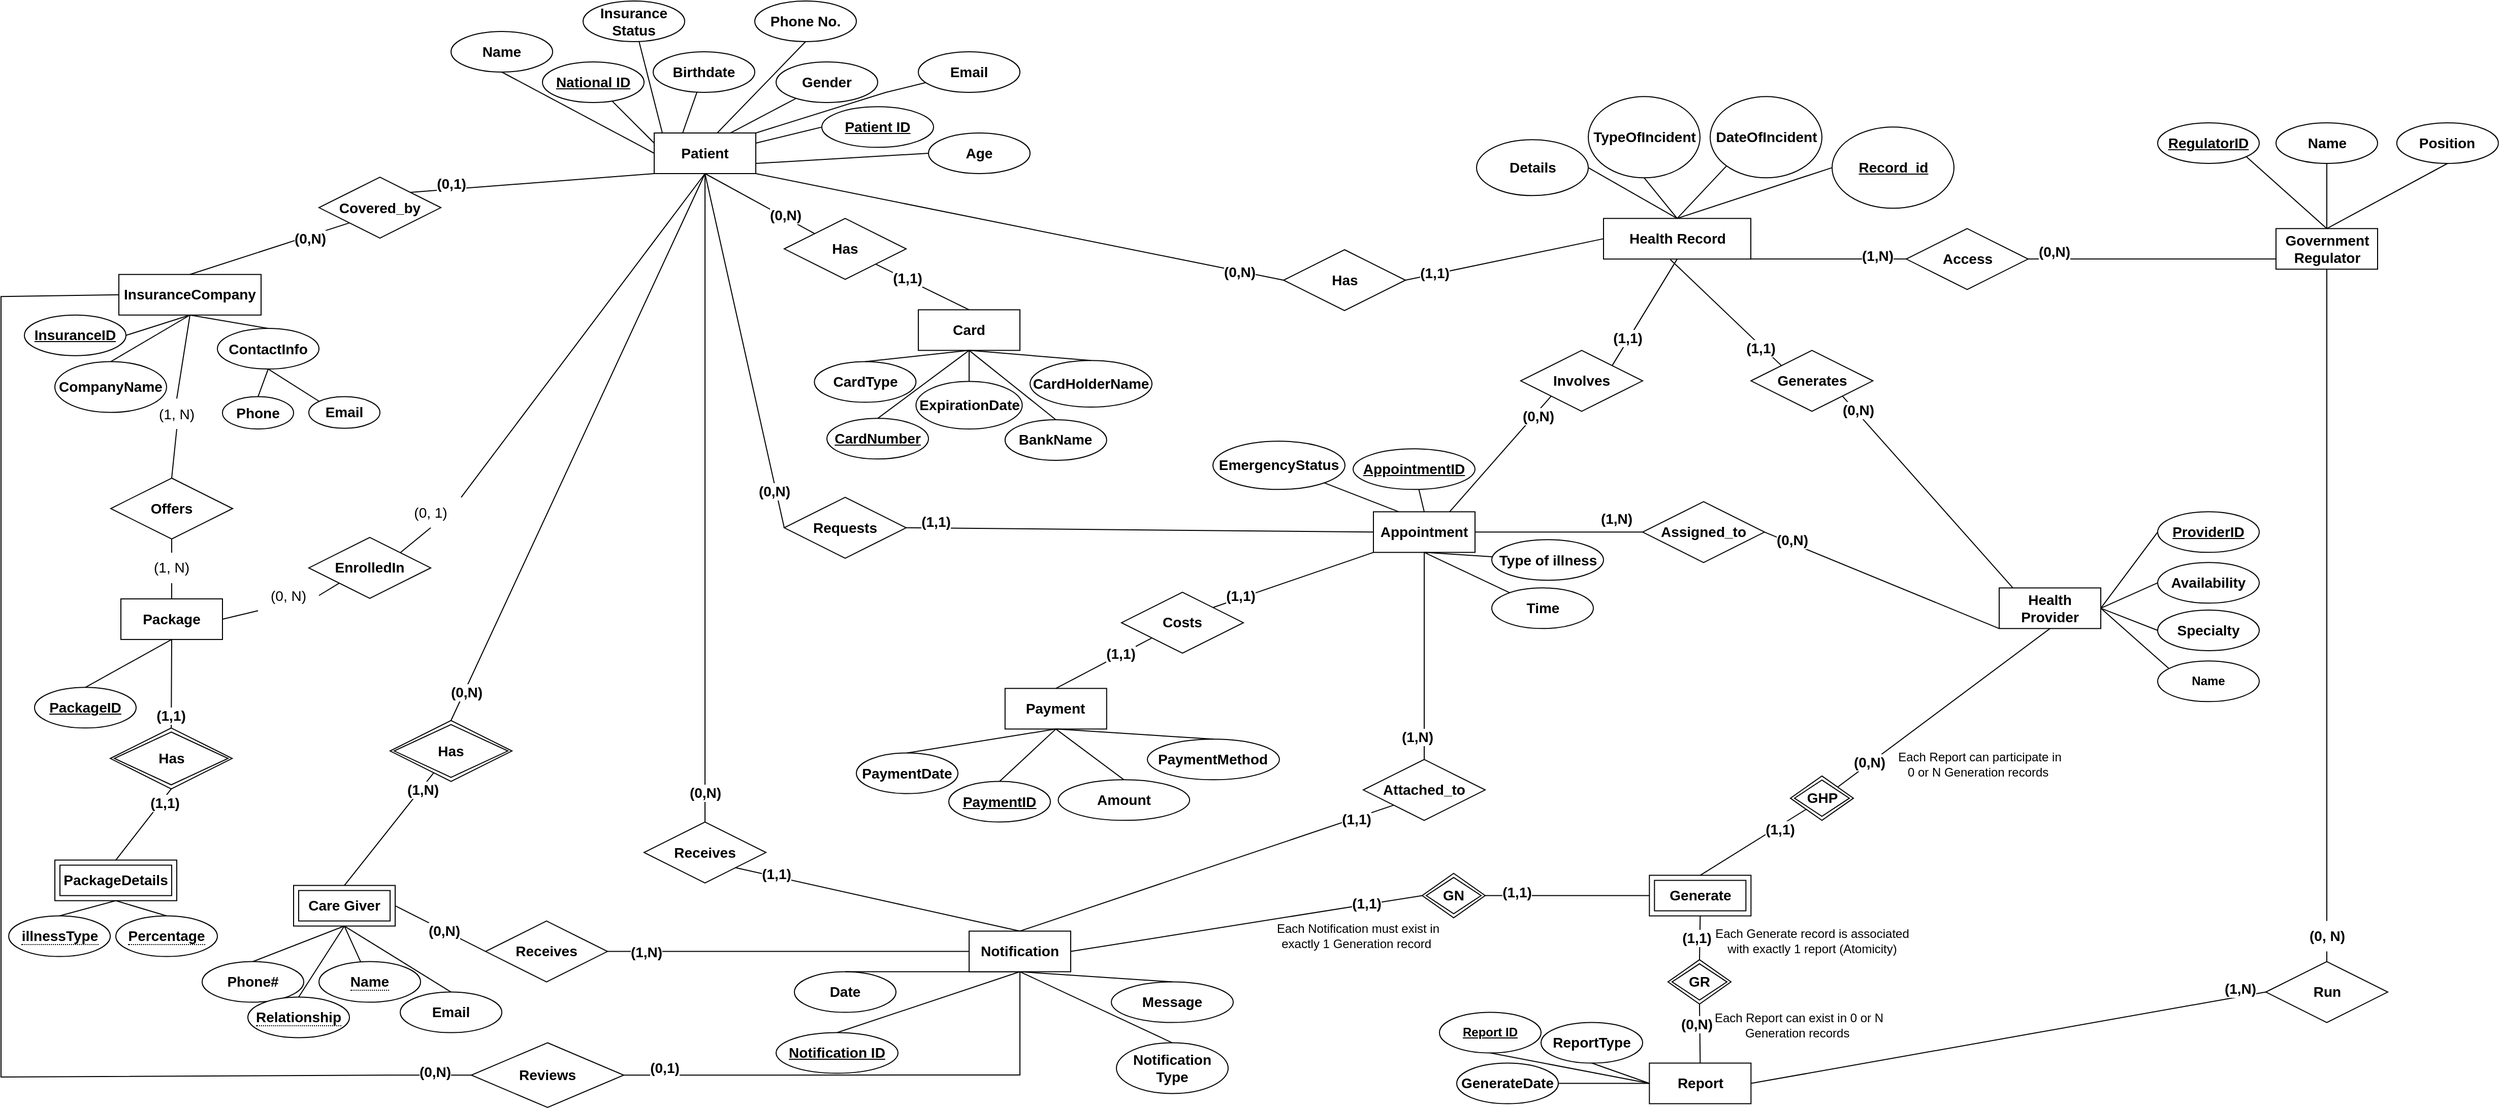 <mxfile version="24.7.17">
  <diagram id="R2lEEEUBdFMjLlhIrx00" name="Page-1">
    <mxGraphModel dx="2600" dy="2135" grid="1" gridSize="10" guides="1" tooltips="1" connect="1" arrows="1" fold="1" page="1" pageScale="1" pageWidth="850" pageHeight="1100" math="0" shadow="0" extFonts="Permanent Marker^https://fonts.googleapis.com/css?family=Permanent+Marker">
      <root>
        <mxCell id="0" />
        <mxCell id="1" parent="0" />
        <mxCell id="pNNXKs1wGyWGnKnzis4k-1" value="&lt;span style=&quot;font-size: 14px;&quot;&gt;Patient&lt;/span&gt;" style="whiteSpace=wrap;html=1;align=center;fontSize=14;fontStyle=1" parent="1" vertex="1">
          <mxGeometry x="-190" y="-960" width="100" height="40" as="geometry" />
        </mxCell>
        <mxCell id="pNNXKs1wGyWGnKnzis4k-2" value="&lt;span style=&quot;font-size: 14px;&quot;&gt;Health Provider&lt;/span&gt;" style="whiteSpace=wrap;html=1;align=center;fontSize=14;fontStyle=1" parent="1" vertex="1">
          <mxGeometry x="1134" y="-511.82" width="100" height="40" as="geometry" />
        </mxCell>
        <mxCell id="pNNXKs1wGyWGnKnzis4k-3" value="&lt;span style=&quot;font-size: 14px;&quot;&gt;Government Regulator&lt;/span&gt;" style="whiteSpace=wrap;html=1;align=center;fontSize=14;fontStyle=1" parent="1" vertex="1">
          <mxGeometry x="1406.5" y="-865.82" width="100" height="40" as="geometry" />
        </mxCell>
        <mxCell id="pNNXKs1wGyWGnKnzis4k-4" value="&lt;span style=&quot;font-size: 14px;&quot;&gt;Patient ID&lt;/span&gt;" style="ellipse;whiteSpace=wrap;html=1;align=center;fontStyle=5;fontSize=14;" parent="1" vertex="1">
          <mxGeometry x="-25" y="-985.82" width="110" height="40" as="geometry" />
        </mxCell>
        <mxCell id="pNNXKs1wGyWGnKnzis4k-5" value="" style="endArrow=none;html=1;rounded=0;exitX=0;exitY=0.5;exitDx=0;exitDy=0;fontStyle=1;fontSize=14;entryX=1;entryY=0.25;entryDx=0;entryDy=0;" parent="1" source="pNNXKs1wGyWGnKnzis4k-4" target="pNNXKs1wGyWGnKnzis4k-1" edge="1">
          <mxGeometry width="50" height="50" relative="1" as="geometry">
            <mxPoint x="-180" y="-840" as="sourcePoint" />
            <mxPoint x="-82" y="-950" as="targetPoint" />
            <Array as="points" />
          </mxGeometry>
        </mxCell>
        <mxCell id="pNNXKs1wGyWGnKnzis4k-6" value="&lt;span style=&quot;font-size: 14px;&quot;&gt;&lt;font style=&quot;font-size: 14px;&quot;&gt;Name&lt;/font&gt;&lt;/span&gt;" style="ellipse;whiteSpace=wrap;html=1;align=center;fontStyle=1;fontSize=14;" parent="1" vertex="1">
          <mxGeometry x="-390" y="-1060" width="100" height="40" as="geometry" />
        </mxCell>
        <mxCell id="pNNXKs1wGyWGnKnzis4k-8" value="&lt;span style=&quot;font-size: 14px;&quot;&gt;&lt;span style=&quot;font-size: 14px;&quot;&gt;Email&lt;/span&gt;&lt;/span&gt;" style="ellipse;whiteSpace=wrap;html=1;align=center;fontStyle=1;fontSize=14;" parent="1" vertex="1">
          <mxGeometry x="70" y="-1040" width="100" height="40" as="geometry" />
        </mxCell>
        <mxCell id="pNNXKs1wGyWGnKnzis4k-9" value="" style="endArrow=none;html=1;rounded=0;exitX=1;exitY=0;exitDx=0;exitDy=0;fontStyle=1;fontSize=14;" parent="1" source="pNNXKs1wGyWGnKnzis4k-1" target="pNNXKs1wGyWGnKnzis4k-8" edge="1">
          <mxGeometry width="50" height="50" relative="1" as="geometry">
            <mxPoint x="-60" y="-985" as="sourcePoint" />
            <mxPoint x="205" y="-845" as="targetPoint" />
            <Array as="points">
              <mxPoint x="38" y="-1000" />
            </Array>
          </mxGeometry>
        </mxCell>
        <mxCell id="pNNXKs1wGyWGnKnzis4k-10" value="&lt;span style=&quot;font-size: 14px;&quot;&gt;&lt;span style=&quot;font-size: 14px;&quot;&gt;Age&lt;/span&gt;&lt;/span&gt;" style="ellipse;whiteSpace=wrap;html=1;align=center;fontStyle=1;fontSize=14;" parent="1" vertex="1">
          <mxGeometry x="80" y="-960" width="100" height="40" as="geometry" />
        </mxCell>
        <mxCell id="pNNXKs1wGyWGnKnzis4k-11" value="" style="endArrow=none;html=1;rounded=0;fontStyle=1;fontSize=14;entryX=0;entryY=0.5;entryDx=0;entryDy=0;exitX=1;exitY=0.75;exitDx=0;exitDy=0;" parent="1" source="pNNXKs1wGyWGnKnzis4k-1" target="pNNXKs1wGyWGnKnzis4k-10" edge="1">
          <mxGeometry width="50" height="50" relative="1" as="geometry">
            <mxPoint x="-82" y="-930" as="sourcePoint" />
            <mxPoint x="161" y="-930.5" as="targetPoint" />
          </mxGeometry>
        </mxCell>
        <mxCell id="pNNXKs1wGyWGnKnzis4k-12" value="&lt;span style=&quot;font-size: 14px;&quot;&gt;&lt;font style=&quot;font-size: 14px;&quot;&gt;Gender&lt;/font&gt;&lt;/span&gt;" style="ellipse;whiteSpace=wrap;html=1;align=center;fontStyle=1;fontSize=14;" parent="1" vertex="1">
          <mxGeometry x="-70" y="-1030" width="100" height="40" as="geometry" />
        </mxCell>
        <mxCell id="pNNXKs1wGyWGnKnzis4k-13" value="" style="endArrow=none;html=1;rounded=0;exitX=0.75;exitY=0;exitDx=0;exitDy=0;fontStyle=1;fontSize=14;" parent="1" source="pNNXKs1wGyWGnKnzis4k-1" target="pNNXKs1wGyWGnKnzis4k-12" edge="1">
          <mxGeometry width="50" height="50" relative="1" as="geometry">
            <mxPoint x="-90" y="-1000" as="sourcePoint" />
            <mxPoint x="390" y="-800" as="targetPoint" />
            <Array as="points" />
          </mxGeometry>
        </mxCell>
        <mxCell id="pNNXKs1wGyWGnKnzis4k-14" value="" style="endArrow=none;html=1;rounded=0;entryX=0.5;entryY=1;entryDx=0;entryDy=0;exitX=0.62;exitY=0;exitDx=0;exitDy=0;fontStyle=1;fontSize=14;exitPerimeter=0;" parent="1" source="pNNXKs1wGyWGnKnzis4k-1" target="Pjf5XQRBvWX5v789rgYW-7" edge="1">
          <mxGeometry width="50" height="50" relative="1" as="geometry">
            <mxPoint x="-120" y="-1010" as="sourcePoint" />
            <mxPoint x="-51" y="-1060" as="targetPoint" />
          </mxGeometry>
        </mxCell>
        <mxCell id="pNNXKs1wGyWGnKnzis4k-15" value="&lt;span style=&quot;font-size: 14px;&quot;&gt;Appointment&lt;/span&gt;" style="whiteSpace=wrap;html=1;align=center;fontSize=14;fontStyle=1" parent="1" vertex="1">
          <mxGeometry x="518" y="-586.82" width="100" height="40" as="geometry" />
        </mxCell>
        <mxCell id="pNNXKs1wGyWGnKnzis4k-17" value="&lt;span style=&quot;font-size: 14px;&quot;&gt;InsuranceCompany&lt;/span&gt;" style="whiteSpace=wrap;html=1;align=center;fontSize=14;fontStyle=1" parent="1" vertex="1">
          <mxGeometry x="-717" y="-820.63" width="140" height="40" as="geometry" />
        </mxCell>
        <mxCell id="pNNXKs1wGyWGnKnzis4k-18" value="&lt;span style=&quot;font-size: 14px;&quot;&gt;Payment&lt;/span&gt;" style="whiteSpace=wrap;html=1;align=center;fontSize=14;fontStyle=1" parent="1" vertex="1">
          <mxGeometry x="155.38" y="-412.82" width="100" height="40" as="geometry" />
        </mxCell>
        <mxCell id="pNNXKs1wGyWGnKnzis4k-19" value="&lt;span style=&quot;font-size: 14px;&quot;&gt;Report&lt;/span&gt;" style="whiteSpace=wrap;html=1;align=center;fontSize=14;fontStyle=1" parent="1" vertex="1">
          <mxGeometry x="789.67" y="-43.73" width="100" height="40" as="geometry" />
        </mxCell>
        <mxCell id="pNNXKs1wGyWGnKnzis4k-20" value="&lt;span style=&quot;font-size: 14px;&quot;&gt;&lt;font style=&quot;font-size: 14px;&quot;&gt;&lt;u style=&quot;font-size: 14px;&quot;&gt;National ID&lt;/u&gt;&lt;/font&gt;&lt;/span&gt;" style="ellipse;whiteSpace=wrap;html=1;align=center;fontStyle=1;fontSize=14;" parent="1" vertex="1">
          <mxGeometry x="-300" y="-1030" width="100" height="40" as="geometry" />
        </mxCell>
        <mxCell id="pNNXKs1wGyWGnKnzis4k-21" value="" style="endArrow=none;html=1;rounded=0;exitX=0;exitY=0.25;exitDx=0;exitDy=0;fontStyle=1;fontSize=14;" parent="1" source="pNNXKs1wGyWGnKnzis4k-1" target="pNNXKs1wGyWGnKnzis4k-20" edge="1">
          <mxGeometry width="50" height="50" relative="1" as="geometry">
            <mxPoint x="-330" y="-920" as="sourcePoint" />
            <mxPoint x="-65" y="-780" as="targetPoint" />
            <Array as="points" />
          </mxGeometry>
        </mxCell>
        <mxCell id="pNNXKs1wGyWGnKnzis4k-22" value="&lt;span style=&quot;font-size: 14px;&quot;&gt;&lt;font style=&quot;font-size: 14px;&quot;&gt;Insurance Status&lt;/font&gt;&lt;/span&gt;" style="ellipse;whiteSpace=wrap;html=1;align=center;fontStyle=1;fontSize=14;" parent="1" vertex="1">
          <mxGeometry x="-260" y="-1090" width="100" height="40" as="geometry" />
        </mxCell>
        <mxCell id="pNNXKs1wGyWGnKnzis4k-23" value="" style="endArrow=none;html=1;rounded=0;fontStyle=1;fontSize=14;" parent="1" target="pNNXKs1wGyWGnKnzis4k-22" edge="1">
          <mxGeometry width="50" height="50" relative="1" as="geometry">
            <mxPoint x="-182" y="-960" as="sourcePoint" />
            <mxPoint x="-80" y="-830" as="targetPoint" />
          </mxGeometry>
        </mxCell>
        <mxCell id="pNNXKs1wGyWGnKnzis4k-24" value="&lt;span style=&quot;font-size: 14px;&quot;&gt;&lt;font style=&quot;font-size: 14px;&quot;&gt;Birthdate&lt;/font&gt;&lt;/span&gt;" style="ellipse;whiteSpace=wrap;html=1;align=center;fontStyle=1;fontSize=14;" parent="1" vertex="1">
          <mxGeometry x="-191" y="-1040" width="100" height="40" as="geometry" />
        </mxCell>
        <mxCell id="pNNXKs1wGyWGnKnzis4k-25" value="" style="endArrow=none;html=1;rounded=0;fontStyle=1;fontSize=14;" parent="1" target="pNNXKs1wGyWGnKnzis4k-24" edge="1">
          <mxGeometry width="50" height="50" relative="1" as="geometry">
            <mxPoint x="-162" y="-960" as="sourcePoint" />
            <mxPoint x="-60" y="-875" as="targetPoint" />
          </mxGeometry>
        </mxCell>
        <mxCell id="pNNXKs1wGyWGnKnzis4k-28" value="" style="endArrow=none;html=1;rounded=0;exitX=1;exitY=0.5;exitDx=0;exitDy=0;fontStyle=1;fontSize=14;" parent="1" source="pNNXKs1wGyWGnKnzis4k-2" edge="1">
          <mxGeometry width="50" height="50" relative="1" as="geometry">
            <mxPoint x="1474" y="-451.82" as="sourcePoint" />
            <mxPoint x="1313" y="-421.82" as="targetPoint" />
          </mxGeometry>
        </mxCell>
        <mxCell id="pNNXKs1wGyWGnKnzis4k-29" value="" style="endArrow=none;html=1;rounded=0;exitX=1;exitY=0.5;exitDx=0;exitDy=0;entryX=0;entryY=0.5;entryDx=0;entryDy=0;fontStyle=1;fontSize=14;" parent="1" source="pNNXKs1wGyWGnKnzis4k-2" target="ppLR7rw1qFO7lx_NXZap-60" edge="1">
          <mxGeometry width="50" height="50" relative="1" as="geometry">
            <mxPoint x="1499" y="-491.82" as="sourcePoint" />
            <mxPoint x="1290" y="-516.82" as="targetPoint" />
          </mxGeometry>
        </mxCell>
        <mxCell id="pNNXKs1wGyWGnKnzis4k-31" value="&lt;span style=&quot;font-size: 14px;&quot;&gt;&lt;font style=&quot;font-size: 14px;&quot;&gt;Specialty&lt;/font&gt;&lt;/span&gt;" style="ellipse;whiteSpace=wrap;html=1;align=center;fontStyle=1;fontSize=14;" parent="1" vertex="1">
          <mxGeometry x="1290" y="-490.0" width="100" height="40" as="geometry" />
        </mxCell>
        <mxCell id="pNNXKs1wGyWGnKnzis4k-32" value="" style="endArrow=none;html=1;rounded=0;exitX=1;exitY=0.5;exitDx=0;exitDy=0;fontStyle=1;fontSize=14;entryX=0;entryY=0.5;entryDx=0;entryDy=0;entryPerimeter=0;" parent="1" source="pNNXKs1wGyWGnKnzis4k-2" target="pNNXKs1wGyWGnKnzis4k-31" edge="1">
          <mxGeometry width="50" height="50" relative="1" as="geometry">
            <mxPoint x="1324" y="-501.82" as="sourcePoint" />
            <mxPoint x="1879.0" y="-341.82" as="targetPoint" />
          </mxGeometry>
        </mxCell>
        <mxCell id="pNNXKs1wGyWGnKnzis4k-33" value="&lt;span style=&quot;font-size: 14px;&quot;&gt;&lt;font style=&quot;font-size: 14px;&quot;&gt;&lt;u style=&quot;font-size: 14px;&quot;&gt;ProviderID&lt;/u&gt;&lt;/font&gt;&lt;/span&gt;" style="ellipse;whiteSpace=wrap;html=1;align=center;fontStyle=1;fontSize=14;" parent="1" vertex="1">
          <mxGeometry x="1290.0" y="-586.82" width="100" height="40" as="geometry" />
        </mxCell>
        <mxCell id="pNNXKs1wGyWGnKnzis4k-34" value="" style="endArrow=none;html=1;rounded=0;exitX=1;exitY=0.5;exitDx=0;exitDy=0;fontStyle=1;fontSize=14;entryX=0;entryY=0.5;entryDx=0;entryDy=0;" parent="1" source="pNNXKs1wGyWGnKnzis4k-2" target="pNNXKs1wGyWGnKnzis4k-33" edge="1">
          <mxGeometry width="50" height="50" relative="1" as="geometry">
            <mxPoint x="1034" y="-521.82" as="sourcePoint" />
            <mxPoint x="1589" y="-361.82" as="targetPoint" />
          </mxGeometry>
        </mxCell>
        <mxCell id="pNNXKs1wGyWGnKnzis4k-35" value="&lt;span style=&quot;font-size: 14px;&quot;&gt;&lt;font style=&quot;font-size: 14px;&quot;&gt;&lt;u style=&quot;font-size: 14px;&quot;&gt;AppointmentID&lt;/u&gt;&lt;/font&gt;&lt;/span&gt;" style="ellipse;whiteSpace=wrap;html=1;align=center;fontStyle=1;fontSize=14;" parent="1" vertex="1">
          <mxGeometry x="498.0" y="-648.82" width="120" height="40" as="geometry" />
        </mxCell>
        <mxCell id="pNNXKs1wGyWGnKnzis4k-36" value="" style="endArrow=none;html=1;rounded=0;exitX=0.5;exitY=0;exitDx=0;exitDy=0;fontStyle=1;fontSize=14;" parent="1" source="pNNXKs1wGyWGnKnzis4k-15" target="pNNXKs1wGyWGnKnzis4k-35" edge="1">
          <mxGeometry width="50" height="50" relative="1" as="geometry">
            <mxPoint x="628" y="-676.82" as="sourcePoint" />
            <mxPoint x="1183" y="-516.82" as="targetPoint" />
          </mxGeometry>
        </mxCell>
        <mxCell id="pNNXKs1wGyWGnKnzis4k-37" value="&lt;span style=&quot;font-size: 14px;&quot;&gt;&lt;span style=&quot;font-size: 14px;&quot;&gt;Time&lt;/span&gt;&lt;/span&gt;" style="ellipse;whiteSpace=wrap;html=1;align=center;fontStyle=1;fontSize=14;" parent="1" vertex="1">
          <mxGeometry x="634.5" y="-511.82" width="100" height="40" as="geometry" />
        </mxCell>
        <mxCell id="pNNXKs1wGyWGnKnzis4k-38" value="" style="endArrow=none;html=1;rounded=0;fontStyle=1;fontSize=14;exitX=0.5;exitY=1;exitDx=0;exitDy=0;" parent="1" source="pNNXKs1wGyWGnKnzis4k-15" target="pNNXKs1wGyWGnKnzis4k-37" edge="1">
          <mxGeometry width="50" height="50" relative="1" as="geometry">
            <mxPoint x="540" y="-492" as="sourcePoint" />
            <mxPoint x="1253" y="-441.82" as="targetPoint" />
          </mxGeometry>
        </mxCell>
        <mxCell id="pNNXKs1wGyWGnKnzis4k-39" value="&lt;span style=&quot;font-size: 14px;&quot;&gt;&lt;font style=&quot;font-size: 14px;&quot;&gt;Type of illness&lt;/font&gt;&lt;/span&gt;" style="ellipse;whiteSpace=wrap;html=1;align=center;fontStyle=1;fontSize=14;" parent="1" vertex="1">
          <mxGeometry x="634.5" y="-559.37" width="110" height="40" as="geometry" />
        </mxCell>
        <mxCell id="pNNXKs1wGyWGnKnzis4k-40" value="" style="endArrow=none;html=1;rounded=0;exitX=0.5;exitY=1;exitDx=0;exitDy=0;fontStyle=1;fontSize=14;" parent="1" source="pNNXKs1wGyWGnKnzis4k-15" target="pNNXKs1wGyWGnKnzis4k-39" edge="1">
          <mxGeometry width="50" height="50" relative="1" as="geometry">
            <mxPoint x="463.0" y="-556.82" as="sourcePoint" />
            <mxPoint x="1018" y="-396.82" as="targetPoint" />
          </mxGeometry>
        </mxCell>
        <mxCell id="pNNXKs1wGyWGnKnzis4k-41" value="EmergencyStatus" style="ellipse;whiteSpace=wrap;html=1;align=center;fontStyle=1;fontSize=14;" parent="1" vertex="1">
          <mxGeometry x="360" y="-656.35" width="130" height="47.53" as="geometry" />
        </mxCell>
        <mxCell id="pNNXKs1wGyWGnKnzis4k-42" value="" style="endArrow=none;html=1;rounded=0;exitX=0.25;exitY=0;exitDx=0;exitDy=0;fontStyle=1;fontSize=14;" parent="1" source="pNNXKs1wGyWGnKnzis4k-15" target="pNNXKs1wGyWGnKnzis4k-41" edge="1">
          <mxGeometry width="50" height="50" relative="1" as="geometry">
            <mxPoint x="398.0" y="-556.82" as="sourcePoint" />
            <mxPoint x="953" y="-396.82" as="targetPoint" />
          </mxGeometry>
        </mxCell>
        <mxCell id="pNNXKs1wGyWGnKnzis4k-45" value="&lt;span style=&quot;font-size: 14px;&quot;&gt;Care Giver&lt;/span&gt;" style="shape=ext;margin=3;double=1;whiteSpace=wrap;html=1;align=center;fontStyle=1;fontSize=14;" parent="1" vertex="1">
          <mxGeometry x="-545" y="-218.73" width="100" height="40" as="geometry" />
        </mxCell>
        <mxCell id="pNNXKs1wGyWGnKnzis4k-46" value="" style="endArrow=none;html=1;rounded=0;exitX=0.5;exitY=1;exitDx=0;exitDy=0;fontStyle=1;fontSize=14;" parent="1" source="pNNXKs1wGyWGnKnzis4k-45" target="pNNXKs1wGyWGnKnzis4k-85" edge="1">
          <mxGeometry relative="1" as="geometry">
            <mxPoint x="-215" y="-338.73" as="sourcePoint" />
            <mxPoint x="-485" y="-128.73" as="targetPoint" />
          </mxGeometry>
        </mxCell>
        <mxCell id="pNNXKs1wGyWGnKnzis4k-48" value="" style="endArrow=none;html=1;rounded=0;exitX=0.5;exitY=0;exitDx=0;exitDy=0;entryX=0.5;entryY=1;entryDx=0;entryDy=0;fontStyle=1;fontSize=14;" parent="1" source="Yyu929nIxqJ0Ex9b2ZMo-2" target="pNNXKs1wGyWGnKnzis4k-45" edge="1">
          <mxGeometry relative="1" as="geometry">
            <mxPoint x="-605" y="-128.73" as="sourcePoint" />
            <mxPoint x="-625" y="-188.73" as="targetPoint" />
          </mxGeometry>
        </mxCell>
        <mxCell id="pNNXKs1wGyWGnKnzis4k-49" value="&lt;font style=&quot;font-size: 14px;&quot;&gt;&lt;span style=&quot;font-size: 14px;&quot;&gt;Phone#&lt;/span&gt;&lt;/font&gt;" style="ellipse;whiteSpace=wrap;html=1;align=center;fontStyle=1;fontSize=14;" parent="1" vertex="1">
          <mxGeometry x="-635.0" y="-143.73" width="100" height="40" as="geometry" />
        </mxCell>
        <mxCell id="pNNXKs1wGyWGnKnzis4k-50" value="" style="endArrow=none;html=1;rounded=0;exitX=0.5;exitY=0;exitDx=0;exitDy=0;entryX=0.5;entryY=1;entryDx=0;entryDy=0;fontStyle=1;fontSize=14;" parent="1" source="pNNXKs1wGyWGnKnzis4k-49" target="pNNXKs1wGyWGnKnzis4k-45" edge="1">
          <mxGeometry relative="1" as="geometry">
            <mxPoint x="-215" y="-338.73" as="sourcePoint" />
            <mxPoint x="-135" y="-388.73" as="targetPoint" />
          </mxGeometry>
        </mxCell>
        <mxCell id="pNNXKs1wGyWGnKnzis4k-51" value="&lt;font style=&quot;font-size: 14px;&quot;&gt;&lt;span style=&quot;font-size: 14px;&quot;&gt;Email&lt;/span&gt;&lt;/font&gt;" style="ellipse;whiteSpace=wrap;html=1;align=center;fontStyle=1;fontSize=14;" parent="1" vertex="1">
          <mxGeometry x="-440" y="-113.73" width="100" height="40" as="geometry" />
        </mxCell>
        <mxCell id="pNNXKs1wGyWGnKnzis4k-52" value="" style="endArrow=none;html=1;rounded=0;exitX=0.5;exitY=0;exitDx=0;exitDy=0;entryX=0.5;entryY=1;entryDx=0;entryDy=0;fontStyle=1;fontSize=14;" parent="1" source="pNNXKs1wGyWGnKnzis4k-51" target="pNNXKs1wGyWGnKnzis4k-45" edge="1">
          <mxGeometry relative="1" as="geometry">
            <mxPoint x="-215" y="-338.73" as="sourcePoint" />
            <mxPoint x="-135" y="-388.73" as="targetPoint" />
          </mxGeometry>
        </mxCell>
        <mxCell id="pNNXKs1wGyWGnKnzis4k-53" value="&lt;font style=&quot;font-size: 14px;&quot;&gt;&lt;span style=&quot;font-size: 14px;&quot;&gt;ContactInfo&lt;/span&gt;&lt;/font&gt;" style="ellipse;whiteSpace=wrap;html=1;align=center;fontStyle=1;fontSize=14;" parent="1" vertex="1">
          <mxGeometry x="-620" y="-767.45" width="100" height="40" as="geometry" />
        </mxCell>
        <mxCell id="pNNXKs1wGyWGnKnzis4k-54" value="" style="endArrow=none;html=1;rounded=0;exitX=0.5;exitY=0;exitDx=0;exitDy=0;entryX=0.5;entryY=1;entryDx=0;entryDy=0;fontStyle=1;fontSize=14;" parent="1" source="pNNXKs1wGyWGnKnzis4k-53" target="pNNXKs1wGyWGnKnzis4k-17" edge="1">
          <mxGeometry relative="1" as="geometry">
            <mxPoint x="-997" y="-1000" as="sourcePoint" />
            <mxPoint x="-917" y="-1050" as="targetPoint" />
          </mxGeometry>
        </mxCell>
        <mxCell id="pNNXKs1wGyWGnKnzis4k-57" value="&lt;font style=&quot;font-size: 14px;&quot;&gt;&lt;span style=&quot;font-size: 14px;&quot;&gt;CompanyName&lt;/span&gt;&lt;/font&gt;" style="ellipse;whiteSpace=wrap;html=1;align=center;fontStyle=1;fontSize=14;" parent="1" vertex="1">
          <mxGeometry x="-780" y="-734.73" width="110" height="50" as="geometry" />
        </mxCell>
        <mxCell id="pNNXKs1wGyWGnKnzis4k-58" value="" style="endArrow=none;html=1;rounded=0;exitX=0.5;exitY=0;exitDx=0;exitDy=0;entryX=0.5;entryY=1;entryDx=0;entryDy=0;fontStyle=1;fontSize=14;" parent="1" source="pNNXKs1wGyWGnKnzis4k-57" target="pNNXKs1wGyWGnKnzis4k-17" edge="1">
          <mxGeometry relative="1" as="geometry">
            <mxPoint x="-997" y="-1000" as="sourcePoint" />
            <mxPoint x="-917" y="-1050" as="targetPoint" />
          </mxGeometry>
        </mxCell>
        <mxCell id="pNNXKs1wGyWGnKnzis4k-59" value="" style="endArrow=none;html=1;rounded=0;exitX=1;exitY=0.5;exitDx=0;exitDy=0;entryX=0.5;entryY=1;entryDx=0;entryDy=0;fontStyle=1;fontSize=14;" parent="1" source="pNNXKs1wGyWGnKnzis4k-60" target="pNNXKs1wGyWGnKnzis4k-17" edge="1">
          <mxGeometry relative="1" as="geometry">
            <mxPoint x="-892" y="-730" as="sourcePoint" />
            <mxPoint x="-917" y="-1050" as="targetPoint" />
          </mxGeometry>
        </mxCell>
        <mxCell id="pNNXKs1wGyWGnKnzis4k-60" value="&lt;span style=&quot;font-size: 14px;&quot;&gt;&lt;font style=&quot;font-size: 14px;&quot;&gt;InsuranceID&lt;/font&gt;&lt;/span&gt;" style="ellipse;whiteSpace=wrap;html=1;align=center;fontStyle=5;fontSize=14;" parent="1" vertex="1">
          <mxGeometry x="-810" y="-780.63" width="100" height="40" as="geometry" />
        </mxCell>
        <mxCell id="pNNXKs1wGyWGnKnzis4k-61" value="&lt;span style=&quot;font-size: 14px;&quot;&gt;&lt;span style=&quot;font-size: 14px;&quot;&gt;Phone&lt;/span&gt;&lt;/span&gt;" style="ellipse;whiteSpace=wrap;html=1;align=center;fontStyle=1;fontSize=14;" parent="1" vertex="1">
          <mxGeometry x="-615" y="-700.19" width="70" height="31.82" as="geometry" />
        </mxCell>
        <mxCell id="pNNXKs1wGyWGnKnzis4k-62" value="" style="endArrow=none;html=1;rounded=0;fontStyle=1;fontSize=14;entryX=0.5;entryY=1;entryDx=0;entryDy=0;exitX=0.5;exitY=0;exitDx=0;exitDy=0;" parent="1" source="pNNXKs1wGyWGnKnzis4k-61" target="pNNXKs1wGyWGnKnzis4k-53" edge="1">
          <mxGeometry relative="1" as="geometry">
            <mxPoint x="-580" y="-653.63" as="sourcePoint" />
            <mxPoint x="-580" y="-700.63" as="targetPoint" />
          </mxGeometry>
        </mxCell>
        <mxCell id="pNNXKs1wGyWGnKnzis4k-63" value="&lt;font style=&quot;font-size: 14px;&quot;&gt;&lt;span style=&quot;font-size: 14px;&quot;&gt;Email&lt;/span&gt;&lt;/font&gt;" style="ellipse;whiteSpace=wrap;html=1;align=center;fontStyle=1;fontSize=14;" parent="1" vertex="1">
          <mxGeometry x="-530" y="-700.19" width="70" height="31.11" as="geometry" />
        </mxCell>
        <mxCell id="pNNXKs1wGyWGnKnzis4k-64" value="" style="endArrow=none;html=1;rounded=0;exitX=0;exitY=0;exitDx=0;exitDy=0;entryX=0.5;entryY=1;entryDx=0;entryDy=0;fontStyle=1;fontSize=14;" parent="1" source="pNNXKs1wGyWGnKnzis4k-63" target="pNNXKs1wGyWGnKnzis4k-53" edge="1">
          <mxGeometry relative="1" as="geometry">
            <mxPoint x="-517" y="-626" as="sourcePoint" />
            <mxPoint x="-502" y="-656" as="targetPoint" />
          </mxGeometry>
        </mxCell>
        <mxCell id="pNNXKs1wGyWGnKnzis4k-68" value="" style="endArrow=none;html=1;rounded=0;entryX=0.5;entryY=1;entryDx=0;entryDy=0;fontStyle=1;fontSize=14;exitX=0.5;exitY=0;exitDx=0;exitDy=0;" parent="1" source="DgcD9Y-jSIW44tKop5Hs-6" target="pNNXKs1wGyWGnKnzis4k-18" edge="1">
          <mxGeometry relative="1" as="geometry">
            <mxPoint x="154.47" y="-312.82" as="sourcePoint" />
            <mxPoint x="-497.62" y="-330.32" as="targetPoint" />
          </mxGeometry>
        </mxCell>
        <mxCell id="pNNXKs1wGyWGnKnzis4k-69" value="&lt;font style=&quot;font-size: 14px;&quot;&gt;&lt;span style=&quot;font-size: 14px;&quot;&gt;Name&lt;/span&gt;&lt;/font&gt;" style="ellipse;whiteSpace=wrap;html=1;align=center;fontStyle=1;fontSize=14;" parent="1" vertex="1">
          <mxGeometry x="1406.5" y="-970" width="100" height="40" as="geometry" />
        </mxCell>
        <mxCell id="pNNXKs1wGyWGnKnzis4k-70" value="" style="endArrow=none;html=1;rounded=0;exitX=0.5;exitY=1;exitDx=0;exitDy=0;entryX=0.5;entryY=0;entryDx=0;entryDy=0;fontStyle=1;fontSize=14;" parent="1" source="pNNXKs1wGyWGnKnzis4k-69" target="pNNXKs1wGyWGnKnzis4k-3" edge="1">
          <mxGeometry relative="1" as="geometry">
            <mxPoint x="1376.5" y="-735.82" as="sourcePoint" />
            <mxPoint x="1456.5" y="-785.82" as="targetPoint" />
          </mxGeometry>
        </mxCell>
        <mxCell id="pNNXKs1wGyWGnKnzis4k-71" value="&lt;font style=&quot;font-size: 14px;&quot;&gt;&lt;span style=&quot;font-size: 14px;&quot;&gt;Amount&lt;/span&gt;&lt;/font&gt;" style="ellipse;whiteSpace=wrap;html=1;align=center;fontStyle=1;fontSize=14;" parent="1" vertex="1">
          <mxGeometry x="207.69" y="-322.82" width="129.39" height="40" as="geometry" />
        </mxCell>
        <mxCell id="pNNXKs1wGyWGnKnzis4k-72" value="" style="endArrow=none;html=1;rounded=0;exitX=0.5;exitY=0;exitDx=0;exitDy=0;entryX=0.5;entryY=1;entryDx=0;entryDy=0;fontStyle=1;fontSize=14;" parent="1" source="pNNXKs1wGyWGnKnzis4k-71" target="pNNXKs1wGyWGnKnzis4k-18" edge="1">
          <mxGeometry relative="1" as="geometry">
            <mxPoint x="292.38" y="-90.32" as="sourcePoint" />
            <mxPoint x="372.38" y="-140.32" as="targetPoint" />
          </mxGeometry>
        </mxCell>
        <mxCell id="pNNXKs1wGyWGnKnzis4k-73" value="&lt;font style=&quot;font-size: 14px;&quot;&gt;&lt;span style=&quot;font-size: 14px;&quot;&gt;PaymentMethod&lt;/span&gt;&lt;/font&gt;" style="ellipse;whiteSpace=wrap;html=1;align=center;fontStyle=1;fontSize=14;" parent="1" vertex="1">
          <mxGeometry x="295.47" y="-362.82" width="130" height="40" as="geometry" />
        </mxCell>
        <mxCell id="pNNXKs1wGyWGnKnzis4k-74" value="" style="endArrow=none;html=1;rounded=0;exitX=0.5;exitY=0;exitDx=0;exitDy=0;entryX=0.5;entryY=1;entryDx=0;entryDy=0;fontStyle=1;fontSize=14;" parent="1" source="pNNXKs1wGyWGnKnzis4k-73" target="pNNXKs1wGyWGnKnzis4k-18" edge="1">
          <mxGeometry relative="1" as="geometry">
            <mxPoint x="332.38" y="-120.32" as="sourcePoint" />
            <mxPoint x="412.38" y="-170.32" as="targetPoint" />
          </mxGeometry>
        </mxCell>
        <mxCell id="pNNXKs1wGyWGnKnzis4k-75" value="&lt;font style=&quot;font-size: 14px;&quot;&gt;&lt;span style=&quot;font-size: 14px;&quot;&gt;PaymentDate&lt;/span&gt;&lt;/font&gt;" style="ellipse;whiteSpace=wrap;html=1;align=center;fontStyle=1;fontSize=14;" parent="1" vertex="1">
          <mxGeometry x="9" y="-349.23" width="100" height="40" as="geometry" />
        </mxCell>
        <mxCell id="pNNXKs1wGyWGnKnzis4k-76" value="" style="endArrow=none;html=1;rounded=0;entryX=0.5;entryY=1;entryDx=0;entryDy=0;fontStyle=1;fontSize=14;exitX=0.5;exitY=0;exitDx=0;exitDy=0;" parent="1" source="pNNXKs1wGyWGnKnzis4k-75" target="pNNXKs1wGyWGnKnzis4k-18" edge="1">
          <mxGeometry relative="1" as="geometry">
            <mxPoint x="118.47" y="-352.82" as="sourcePoint" />
            <mxPoint x="-75.62" y="-180.32" as="targetPoint" />
          </mxGeometry>
        </mxCell>
        <mxCell id="pNNXKs1wGyWGnKnzis4k-77" value="" style="endArrow=none;html=1;rounded=0;entryX=0;entryY=0.5;entryDx=0;entryDy=0;fontStyle=1;fontSize=14;exitX=0.5;exitY=1;exitDx=0;exitDy=0;" parent="1" source="pNNXKs1wGyWGnKnzis4k-330" target="pNNXKs1wGyWGnKnzis4k-19" edge="1">
          <mxGeometry relative="1" as="geometry">
            <mxPoint x="849.67" y="-230" as="sourcePoint" />
            <mxPoint x="451.3" y="-182.73" as="targetPoint" />
          </mxGeometry>
        </mxCell>
        <mxCell id="pNNXKs1wGyWGnKnzis4k-78" value="&lt;font style=&quot;font-size: 14px;&quot;&gt;&lt;span style=&quot;font-size: 14px;&quot;&gt;ReportType&lt;/span&gt;&lt;/font&gt;" style="ellipse;whiteSpace=wrap;html=1;align=center;fontStyle=1;fontSize=14;" parent="1" vertex="1">
          <mxGeometry x="683.0" y="-83.73" width="100" height="40" as="geometry" />
        </mxCell>
        <mxCell id="pNNXKs1wGyWGnKnzis4k-79" value="" style="endArrow=none;html=1;rounded=0;exitX=0.5;exitY=1;exitDx=0;exitDy=0;entryX=0;entryY=0.5;entryDx=0;entryDy=0;fontStyle=1;fontSize=14;" parent="1" source="pNNXKs1wGyWGnKnzis4k-78" target="pNNXKs1wGyWGnKnzis4k-19" edge="1">
          <mxGeometry relative="1" as="geometry">
            <mxPoint x="501.3" y="-142.73" as="sourcePoint" />
            <mxPoint x="581.3" y="-192.73" as="targetPoint" />
          </mxGeometry>
        </mxCell>
        <mxCell id="pNNXKs1wGyWGnKnzis4k-80" value="&lt;font style=&quot;font-size: 14px;&quot;&gt;&lt;span style=&quot;font-size: 14px;&quot;&gt;GenerateDate&lt;/span&gt;&lt;/font&gt;" style="ellipse;whiteSpace=wrap;html=1;align=center;fontStyle=1;fontSize=14;" parent="1" vertex="1">
          <mxGeometry x="600" y="-43.73" width="100" height="40" as="geometry" />
        </mxCell>
        <mxCell id="pNNXKs1wGyWGnKnzis4k-81" value="" style="endArrow=none;html=1;rounded=0;exitX=1;exitY=0.5;exitDx=0;exitDy=0;entryX=0;entryY=0.5;entryDx=0;entryDy=0;fontStyle=1;fontSize=14;" parent="1" source="pNNXKs1wGyWGnKnzis4k-80" target="pNNXKs1wGyWGnKnzis4k-19" edge="1">
          <mxGeometry relative="1" as="geometry">
            <mxPoint x="740.13" y="9.27" as="sourcePoint" />
            <mxPoint x="361.3" y="-202.73" as="targetPoint" />
          </mxGeometry>
        </mxCell>
        <mxCell id="pNNXKs1wGyWGnKnzis4k-85" value="&lt;span style=&quot;border-bottom: 1px dotted; font-size: 14px;&quot;&gt;&lt;span style=&quot;font-size: 14px;&quot;&gt;&lt;font style=&quot;font-size: 14px;&quot;&gt;Name&lt;/font&gt;&lt;/span&gt;&lt;/span&gt;" style="ellipse;whiteSpace=wrap;html=1;align=center;fontStyle=1;fontSize=14;" parent="1" vertex="1">
          <mxGeometry x="-520" y="-143.73" width="100" height="40" as="geometry" />
        </mxCell>
        <mxCell id="pNNXKs1wGyWGnKnzis4k-86" value="&lt;span style=&quot;font-size: 14px;&quot;&gt;Health Record&lt;/span&gt;" style="whiteSpace=wrap;html=1;align=center;fontSize=14;fontStyle=1" parent="1" vertex="1">
          <mxGeometry x="744.5" y="-875.82" width="145" height="40" as="geometry" />
        </mxCell>
        <object label="Record_id" id="pNNXKs1wGyWGnKnzis4k-87">
          <mxCell style="ellipse;whiteSpace=wrap;html=1;align=center;fontStyle=5;fontSize=14;" parent="1" vertex="1">
            <mxGeometry x="969.5" y="-965.82" width="120" height="80" as="geometry" />
          </mxCell>
        </object>
        <mxCell id="pNNXKs1wGyWGnKnzis4k-88" value="DateOfIncident" style="ellipse;whiteSpace=wrap;html=1;align=center;fontStyle=1;fontSize=14;" parent="1" vertex="1">
          <mxGeometry x="849.5" y="-995.82" width="110" height="80" as="geometry" />
        </mxCell>
        <mxCell id="pNNXKs1wGyWGnKnzis4k-89" value="TypeOfIncident" style="ellipse;whiteSpace=wrap;html=1;align=center;fontStyle=1;fontSize=14;" parent="1" vertex="1">
          <mxGeometry x="729.5" y="-995.82" width="110" height="80" as="geometry" />
        </mxCell>
        <mxCell id="pNNXKs1wGyWGnKnzis4k-90" value="Details" style="ellipse;whiteSpace=wrap;html=1;align=center;fontStyle=1;fontSize=14;" parent="1" vertex="1">
          <mxGeometry x="619.5" y="-953.32" width="110" height="55" as="geometry" />
        </mxCell>
        <mxCell id="pNNXKs1wGyWGnKnzis4k-91" value="" style="endArrow=none;html=1;rounded=0;entryX=0;entryY=1;entryDx=0;entryDy=0;exitX=0.5;exitY=0;exitDx=0;exitDy=0;fontStyle=1;fontSize=14;" parent="1" source="pNNXKs1wGyWGnKnzis4k-86" target="pNNXKs1wGyWGnKnzis4k-88" edge="1">
          <mxGeometry relative="1" as="geometry">
            <mxPoint x="659.5" y="-825.82" as="sourcePoint" />
            <mxPoint x="819.5" y="-825.82" as="targetPoint" />
          </mxGeometry>
        </mxCell>
        <mxCell id="pNNXKs1wGyWGnKnzis4k-92" value="" style="endArrow=none;html=1;rounded=0;exitX=0;exitY=0.5;exitDx=0;exitDy=0;entryX=0.5;entryY=0;entryDx=0;entryDy=0;fontStyle=1;fontSize=14;" parent="1" source="pNNXKs1wGyWGnKnzis4k-87" target="pNNXKs1wGyWGnKnzis4k-86" edge="1">
          <mxGeometry relative="1" as="geometry">
            <mxPoint x="659.5" y="-825.82" as="sourcePoint" />
            <mxPoint x="819.5" y="-825.82" as="targetPoint" />
          </mxGeometry>
        </mxCell>
        <mxCell id="pNNXKs1wGyWGnKnzis4k-93" value="" style="endArrow=none;html=1;rounded=0;entryX=0.5;entryY=0;entryDx=0;entryDy=0;exitX=0.5;exitY=1;exitDx=0;exitDy=0;fontStyle=1;fontSize=14;" parent="1" source="pNNXKs1wGyWGnKnzis4k-89" target="pNNXKs1wGyWGnKnzis4k-86" edge="1">
          <mxGeometry relative="1" as="geometry">
            <mxPoint x="659.5" y="-825.82" as="sourcePoint" />
            <mxPoint x="819.5" y="-825.82" as="targetPoint" />
            <Array as="points" />
          </mxGeometry>
        </mxCell>
        <mxCell id="pNNXKs1wGyWGnKnzis4k-94" value="" style="endArrow=none;html=1;rounded=0;exitX=1;exitY=0.5;exitDx=0;exitDy=0;entryX=0.5;entryY=0;entryDx=0;entryDy=0;fontStyle=1;fontSize=14;" parent="1" source="pNNXKs1wGyWGnKnzis4k-90" target="pNNXKs1wGyWGnKnzis4k-86" edge="1">
          <mxGeometry relative="1" as="geometry">
            <mxPoint x="659.5" y="-825.82" as="sourcePoint" />
            <mxPoint x="819.5" y="-825.82" as="targetPoint" />
          </mxGeometry>
        </mxCell>
        <mxCell id="pNNXKs1wGyWGnKnzis4k-95" value="Requests" style="shape=rhombus;perimeter=rhombusPerimeter;whiteSpace=wrap;html=1;align=center;fontStyle=1;fontSize=14;" parent="1" vertex="1">
          <mxGeometry x="-62" y="-601.11" width="120" height="60" as="geometry" />
        </mxCell>
        <mxCell id="pNNXKs1wGyWGnKnzis4k-98" value="" style="endArrow=none;html=1;rounded=0;exitX=0;exitY=0.5;exitDx=0;exitDy=0;entryX=1;entryY=0.5;entryDx=0;entryDy=0;fontStyle=1;fontSize=14;" parent="1" source="pNNXKs1wGyWGnKnzis4k-15" target="pNNXKs1wGyWGnKnzis4k-95" edge="1">
          <mxGeometry relative="1" as="geometry">
            <mxPoint x="-103" y="-596.82" as="sourcePoint" />
            <mxPoint x="-13" y="-451.82" as="targetPoint" />
          </mxGeometry>
        </mxCell>
        <mxCell id="pNNXKs1wGyWGnKnzis4k-99" value="Assigned_to" style="shape=rhombus;perimeter=rhombusPerimeter;whiteSpace=wrap;html=1;align=center;fontStyle=1;fontSize=14;" parent="1" vertex="1">
          <mxGeometry x="783" y="-596.82" width="120" height="60" as="geometry" />
        </mxCell>
        <mxCell id="pNNXKs1wGyWGnKnzis4k-100" value="" style="endArrow=none;html=1;rounded=0;exitX=1;exitY=0.5;exitDx=0;exitDy=0;entryX=0;entryY=0.5;entryDx=0;entryDy=0;fontStyle=1;fontSize=14;" parent="1" source="pNNXKs1wGyWGnKnzis4k-15" target="pNNXKs1wGyWGnKnzis4k-99" edge="1">
          <mxGeometry width="50" height="50" relative="1" as="geometry">
            <mxPoint x="714" y="-518.82" as="sourcePoint" />
            <mxPoint x="794" y="-538.82" as="targetPoint" />
          </mxGeometry>
        </mxCell>
        <mxCell id="pNNXKs1wGyWGnKnzis4k-101" value="" style="endArrow=none;html=1;rounded=0;exitX=0;exitY=1;exitDx=0;exitDy=0;entryX=1;entryY=0.5;entryDx=0;entryDy=0;fontStyle=1;fontSize=14;" parent="1" source="pNNXKs1wGyWGnKnzis4k-2" target="pNNXKs1wGyWGnKnzis4k-99" edge="1">
          <mxGeometry width="50" height="50" relative="1" as="geometry">
            <mxPoint x="900.61" y="-405.53" as="sourcePoint" />
            <mxPoint x="1133.61" y="-375.53" as="targetPoint" />
          </mxGeometry>
        </mxCell>
        <mxCell id="pNNXKs1wGyWGnKnzis4k-102" value="" style="endArrow=none;html=1;rounded=0;entryX=0.5;entryY=0;entryDx=0;entryDy=0;fontStyle=1;fontSize=14;exitX=0.5;exitY=1;exitDx=0;exitDy=0;" parent="1" source="pNNXKs1wGyWGnKnzis4k-1" target="pNNXKs1wGyWGnKnzis4k-153" edge="1">
          <mxGeometry relative="1" as="geometry">
            <mxPoint x="-143" y="23" as="sourcePoint" />
            <mxPoint x="-240" y="-202.5" as="targetPoint" />
          </mxGeometry>
        </mxCell>
        <mxCell id="pNNXKs1wGyWGnKnzis4k-103" value="(0,N)" style="edgeLabel;html=1;align=center;verticalAlign=middle;resizable=0;points=[];fontStyle=1;fontSize=14;" parent="pNNXKs1wGyWGnKnzis4k-102" vertex="1" connectable="0">
          <mxGeometry x="0.676" y="-2" relative="1" as="geometry">
            <mxPoint x="-24" y="60" as="offset" />
          </mxGeometry>
        </mxCell>
        <mxCell id="pNNXKs1wGyWGnKnzis4k-104" value="" style="endArrow=none;html=1;rounded=0;exitX=0.5;exitY=0;exitDx=0;exitDy=0;fontStyle=1;fontSize=14;" parent="1" source="pNNXKs1wGyWGnKnzis4k-45" target="pNNXKs1wGyWGnKnzis4k-153" edge="1">
          <mxGeometry relative="1" as="geometry">
            <mxPoint x="-405" y="-252.23" as="sourcePoint" />
            <mxPoint x="-365" y="-264.23" as="targetPoint" />
          </mxGeometry>
        </mxCell>
        <mxCell id="pNNXKs1wGyWGnKnzis4k-105" value="&lt;span style=&quot;font-size: 14px;&quot;&gt;(1,N)&lt;/span&gt;" style="edgeLabel;html=1;align=center;verticalAlign=middle;resizable=0;points=[];fontStyle=1;fontSize=14;" parent="pNNXKs1wGyWGnKnzis4k-104" vertex="1" connectable="0">
          <mxGeometry x="0.722" y="-1" relative="1" as="geometry">
            <mxPoint as="offset" />
          </mxGeometry>
        </mxCell>
        <mxCell id="pNNXKs1wGyWGnKnzis4k-106" value="Has" style="shape=rhombus;perimeter=rhombusPerimeter;whiteSpace=wrap;html=1;align=center;fontStyle=1;fontSize=14;" parent="1" vertex="1">
          <mxGeometry x="429.53" y="-845.0" width="120" height="60" as="geometry" />
        </mxCell>
        <mxCell id="pNNXKs1wGyWGnKnzis4k-107" value="" style="endArrow=none;html=1;rounded=0;entryX=0;entryY=0.5;entryDx=0;entryDy=0;exitX=1;exitY=1;exitDx=0;exitDy=0;fontStyle=1;fontSize=14;" parent="1" source="pNNXKs1wGyWGnKnzis4k-1" target="pNNXKs1wGyWGnKnzis4k-106" edge="1">
          <mxGeometry relative="1" as="geometry">
            <mxPoint x="361" y="-210" as="sourcePoint" />
            <mxPoint x="521" y="-210" as="targetPoint" />
            <Array as="points" />
          </mxGeometry>
        </mxCell>
        <mxCell id="pNNXKs1wGyWGnKnzis4k-108" value="(0,N)" style="edgeLabel;html=1;align=center;verticalAlign=middle;resizable=0;points=[];fontStyle=1;fontSize=14;" parent="pNNXKs1wGyWGnKnzis4k-107" vertex="1" connectable="0">
          <mxGeometry x="0.875" y="2" relative="1" as="geometry">
            <mxPoint x="-12" as="offset" />
          </mxGeometry>
        </mxCell>
        <mxCell id="pNNXKs1wGyWGnKnzis4k-109" value="" style="endArrow=none;html=1;rounded=0;entryX=0;entryY=0.5;entryDx=0;entryDy=0;exitX=1;exitY=0.5;exitDx=0;exitDy=0;fontStyle=1;fontSize=14;" parent="1" source="pNNXKs1wGyWGnKnzis4k-106" target="pNNXKs1wGyWGnKnzis4k-86" edge="1">
          <mxGeometry relative="1" as="geometry">
            <mxPoint x="554.12" y="-721.32" as="sourcePoint" />
            <mxPoint x="499.12" y="-913.32" as="targetPoint" />
          </mxGeometry>
        </mxCell>
        <mxCell id="pNNXKs1wGyWGnKnzis4k-110" value="(1,1)" style="edgeLabel;html=1;align=center;verticalAlign=middle;resizable=0;points=[];fontStyle=1;fontSize=14;" parent="pNNXKs1wGyWGnKnzis4k-109" vertex="1" connectable="0">
          <mxGeometry x="-0.828" y="1" relative="1" as="geometry">
            <mxPoint x="12" y="-3" as="offset" />
          </mxGeometry>
        </mxCell>
        <mxCell id="pNNXKs1wGyWGnKnzis4k-111" value="Generates" style="shape=rhombus;perimeter=rhombusPerimeter;whiteSpace=wrap;html=1;align=center;fontStyle=1;fontSize=14;" parent="1" vertex="1">
          <mxGeometry x="889.67" y="-745.82" width="120" height="60" as="geometry" />
        </mxCell>
        <mxCell id="pNNXKs1wGyWGnKnzis4k-112" value="" style="endArrow=none;html=1;rounded=0;exitX=0.454;exitY=1.014;exitDx=0;exitDy=0;exitPerimeter=0;entryX=0;entryY=0;entryDx=0;entryDy=0;fontStyle=1;fontSize=14;" parent="1" source="pNNXKs1wGyWGnKnzis4k-86" target="pNNXKs1wGyWGnKnzis4k-111" edge="1">
          <mxGeometry relative="1" as="geometry">
            <mxPoint x="559.5" y="-756.82" as="sourcePoint" />
            <mxPoint x="812.5" y="-755.82" as="targetPoint" />
          </mxGeometry>
        </mxCell>
        <mxCell id="pNNXKs1wGyWGnKnzis4k-113" value="(1,1)" style="edgeLabel;html=1;align=center;verticalAlign=middle;resizable=0;points=[];fontStyle=1;fontSize=14;" parent="pNNXKs1wGyWGnKnzis4k-112" vertex="1" connectable="0">
          <mxGeometry x="0.535" relative="1" as="geometry">
            <mxPoint x="5" y="7" as="offset" />
          </mxGeometry>
        </mxCell>
        <mxCell id="pNNXKs1wGyWGnKnzis4k-114" value="" style="endArrow=none;html=1;rounded=0;entryX=1;entryY=1;entryDx=0;entryDy=0;exitX=0.134;exitY=-0.004;exitDx=0;exitDy=0;exitPerimeter=0;fontStyle=1;fontSize=14;" parent="1" source="pNNXKs1wGyWGnKnzis4k-2" target="pNNXKs1wGyWGnKnzis4k-111" edge="1">
          <mxGeometry relative="1" as="geometry">
            <mxPoint x="590" y="-89" as="sourcePoint" />
            <mxPoint x="750" y="-89" as="targetPoint" />
          </mxGeometry>
        </mxCell>
        <mxCell id="pNNXKs1wGyWGnKnzis4k-115" value="&lt;strong style=&quot;font-size: 14px;&quot;&gt;(0,N)&lt;/strong&gt;" style="edgeLabel;html=1;align=center;verticalAlign=middle;resizable=0;points=[];fontStyle=1;fontSize=14;" parent="pNNXKs1wGyWGnKnzis4k-114" vertex="1" connectable="0">
          <mxGeometry x="0.605" relative="1" as="geometry">
            <mxPoint x="-83" y="104" as="offset" />
          </mxGeometry>
        </mxCell>
        <mxCell id="pNNXKs1wGyWGnKnzis4k-116" value="Covered_by" style="shape=rhombus;perimeter=rhombusPerimeter;whiteSpace=wrap;html=1;align=center;fontStyle=1;fontSize=14;" parent="1" vertex="1">
          <mxGeometry x="-520" y="-916.45" width="120" height="60" as="geometry" />
        </mxCell>
        <mxCell id="pNNXKs1wGyWGnKnzis4k-117" value="" style="endArrow=none;html=1;rounded=0;entryX=0;entryY=1;entryDx=0;entryDy=0;exitX=1;exitY=0;exitDx=0;exitDy=0;fontStyle=1;fontSize=14;" parent="1" source="pNNXKs1wGyWGnKnzis4k-116" target="pNNXKs1wGyWGnKnzis4k-1" edge="1">
          <mxGeometry relative="1" as="geometry">
            <mxPoint x="-356" y="123" as="sourcePoint" />
            <mxPoint x="-196" y="123" as="targetPoint" />
            <Array as="points" />
          </mxGeometry>
        </mxCell>
        <mxCell id="pNNXKs1wGyWGnKnzis4k-118" value="&lt;strong style=&quot;font-size: 14px;&quot;&gt;(0,1)&lt;/strong&gt;" style="edgeLabel;html=1;align=center;verticalAlign=middle;resizable=0;points=[];fontStyle=1;fontSize=14;" parent="pNNXKs1wGyWGnKnzis4k-117" vertex="1" connectable="0">
          <mxGeometry x="-0.703" relative="1" as="geometry">
            <mxPoint x="4" y="-6" as="offset" />
          </mxGeometry>
        </mxCell>
        <mxCell id="pNNXKs1wGyWGnKnzis4k-119" value="" style="endArrow=none;html=1;rounded=0;entryX=0;entryY=1;entryDx=0;entryDy=0;fontStyle=1;fontSize=14;exitX=0.5;exitY=0;exitDx=0;exitDy=0;" parent="1" source="pNNXKs1wGyWGnKnzis4k-17" target="pNNXKs1wGyWGnKnzis4k-116" edge="1">
          <mxGeometry relative="1" as="geometry">
            <mxPoint x="-877.22" y="-814.81" as="sourcePoint" />
            <mxPoint x="-393.22" y="-612.81" as="targetPoint" />
          </mxGeometry>
        </mxCell>
        <mxCell id="pNNXKs1wGyWGnKnzis4k-120" value="&lt;span style=&quot;font-size: 14px;&quot;&gt;(0,N)&lt;/span&gt;" style="edgeLabel;html=1;align=center;verticalAlign=middle;resizable=0;points=[];fontStyle=1;fontSize=14;" parent="pNNXKs1wGyWGnKnzis4k-119" vertex="1" connectable="0">
          <mxGeometry x="0.827" y="-1" relative="1" as="geometry">
            <mxPoint x="-26" y="10" as="offset" />
          </mxGeometry>
        </mxCell>
        <mxCell id="pNNXKs1wGyWGnKnzis4k-121" value="Costs" style="shape=rhombus;perimeter=rhombusPerimeter;whiteSpace=wrap;html=1;align=center;fontStyle=1;fontSize=14;" parent="1" vertex="1">
          <mxGeometry x="270.0" y="-507.53" width="120" height="60" as="geometry" />
        </mxCell>
        <mxCell id="pNNXKs1wGyWGnKnzis4k-122" value="" style="endArrow=none;html=1;rounded=0;exitX=1;exitY=0;exitDx=0;exitDy=0;entryX=0;entryY=1;entryDx=0;entryDy=0;fontStyle=1;fontSize=14;" parent="1" source="pNNXKs1wGyWGnKnzis4k-121" target="pNNXKs1wGyWGnKnzis4k-15" edge="1">
          <mxGeometry relative="1" as="geometry">
            <mxPoint x="237.0" y="-417.82" as="sourcePoint" />
            <mxPoint x="220.0" y="-453.82" as="targetPoint" />
          </mxGeometry>
        </mxCell>
        <mxCell id="pNNXKs1wGyWGnKnzis4k-123" value="(1,1)" style="edgeLabel;html=1;align=center;verticalAlign=middle;resizable=0;points=[];fontStyle=1;fontSize=14;" parent="pNNXKs1wGyWGnKnzis4k-122" vertex="1" connectable="0">
          <mxGeometry x="-0.819" relative="1" as="geometry">
            <mxPoint x="13" y="-7" as="offset" />
          </mxGeometry>
        </mxCell>
        <mxCell id="pNNXKs1wGyWGnKnzis4k-124" value="" style="endArrow=none;html=1;rounded=0;entryX=0.5;entryY=0;entryDx=0;entryDy=0;exitX=0;exitY=1;exitDx=0;exitDy=0;fontStyle=1;fontSize=14;" parent="1" source="pNNXKs1wGyWGnKnzis4k-121" target="pNNXKs1wGyWGnKnzis4k-18" edge="1">
          <mxGeometry relative="1" as="geometry">
            <mxPoint x="-0.92" y="15.41" as="sourcePoint" />
            <mxPoint x="159.08" y="15.41" as="targetPoint" />
          </mxGeometry>
        </mxCell>
        <mxCell id="pNNXKs1wGyWGnKnzis4k-125" value="(1,1)" style="edgeLabel;html=1;align=center;verticalAlign=middle;resizable=0;points=[];fontStyle=1;fontSize=14;" parent="pNNXKs1wGyWGnKnzis4k-124" vertex="1" connectable="0">
          <mxGeometry x="-0.688" y="1" relative="1" as="geometry">
            <mxPoint x="-17" y="7" as="offset" />
          </mxGeometry>
        </mxCell>
        <mxCell id="pNNXKs1wGyWGnKnzis4k-126" value="&lt;span style=&quot;font-size: 14px;&quot;&gt;&lt;font style=&quot;font-size: 14px;&quot;&gt;Receives&lt;/font&gt;&lt;/span&gt;" style="shape=rhombus;perimeter=rhombusPerimeter;whiteSpace=wrap;html=1;align=center;fontStyle=1;fontSize=14;" parent="1" vertex="1">
          <mxGeometry x="-356" y="-183.73" width="120" height="60" as="geometry" />
        </mxCell>
        <mxCell id="pNNXKs1wGyWGnKnzis4k-127" value="" style="endArrow=none;html=1;rounded=0;exitX=1;exitY=0.5;exitDx=0;exitDy=0;entryX=0;entryY=0.5;entryDx=0;entryDy=0;fontStyle=1;fontSize=14;" parent="1" source="pNNXKs1wGyWGnKnzis4k-126" target="ppLR7rw1qFO7lx_NXZap-3" edge="1">
          <mxGeometry relative="1" as="geometry">
            <mxPoint x="-184" y="565" as="sourcePoint" />
            <mxPoint x="109" y="-153.73" as="targetPoint" />
          </mxGeometry>
        </mxCell>
        <mxCell id="pNNXKs1wGyWGnKnzis4k-128" value="(1,N)" style="edgeLabel;html=1;align=center;verticalAlign=middle;resizable=0;points=[];fontStyle=1;fontSize=14;" parent="pNNXKs1wGyWGnKnzis4k-127" vertex="1" connectable="0">
          <mxGeometry x="-0.809" relative="1" as="geometry">
            <mxPoint x="4" as="offset" />
          </mxGeometry>
        </mxCell>
        <mxCell id="pNNXKs1wGyWGnKnzis4k-129" value="" style="endArrow=none;html=1;rounded=0;exitX=0.5;exitY=1;exitDx=0;exitDy=0;entryX=0.5;entryY=0;entryDx=0;entryDy=0;fontStyle=1;fontSize=14;" parent="1" source="pNNXKs1wGyWGnKnzis4k-1" target="pNNXKs1wGyWGnKnzis4k-139" edge="1">
          <mxGeometry relative="1" as="geometry">
            <mxPoint x="-137" y="276" as="sourcePoint" />
            <mxPoint x="-130" y="317" as="targetPoint" />
          </mxGeometry>
        </mxCell>
        <mxCell id="pNNXKs1wGyWGnKnzis4k-130" value="" style="endArrow=none;html=1;rounded=0;exitX=1;exitY=0.5;exitDx=0;exitDy=0;entryX=0;entryY=0.5;entryDx=0;entryDy=0;fontStyle=1;fontSize=14;" parent="1" source="pNNXKs1wGyWGnKnzis4k-45" target="pNNXKs1wGyWGnKnzis4k-126" edge="1">
          <mxGeometry relative="1" as="geometry">
            <mxPoint x="-455" y="-148.23" as="sourcePoint" />
            <mxPoint x="-295" y="-148.23" as="targetPoint" />
          </mxGeometry>
        </mxCell>
        <mxCell id="pNNXKs1wGyWGnKnzis4k-132" value="" style="endArrow=none;html=1;rounded=0;fontStyle=1;fontSize=14;exitX=0.5;exitY=0;exitDx=0;exitDy=0;entryX=0.5;entryY=1;entryDx=0;entryDy=0;" parent="1" source="pNNXKs1wGyWGnKnzis4k-19" target="TKFoVtRzd8dBuqlJwYee-18" edge="1">
          <mxGeometry relative="1" as="geometry">
            <mxPoint x="1010" y="-160" as="sourcePoint" />
            <mxPoint x="830" y="-100" as="targetPoint" />
          </mxGeometry>
        </mxCell>
        <mxCell id="pNNXKs1wGyWGnKnzis4k-134" value="Involves" style="shape=rhombus;perimeter=rhombusPerimeter;whiteSpace=wrap;html=1;align=center;fontStyle=1;fontSize=14;" parent="1" vertex="1">
          <mxGeometry x="663" y="-745.82" width="120" height="60" as="geometry" />
        </mxCell>
        <mxCell id="pNNXKs1wGyWGnKnzis4k-135" value="" style="endArrow=none;html=1;rounded=0;exitX=1;exitY=0;exitDx=0;exitDy=0;entryX=0.5;entryY=1;entryDx=0;entryDy=0;fontStyle=1;fontSize=14;" parent="1" source="pNNXKs1wGyWGnKnzis4k-134" target="pNNXKs1wGyWGnKnzis4k-86" edge="1">
          <mxGeometry relative="1" as="geometry">
            <mxPoint x="641.5" y="-508.82" as="sourcePoint" />
            <mxPoint x="801.5" y="-508.82" as="targetPoint" />
          </mxGeometry>
        </mxCell>
        <mxCell id="pNNXKs1wGyWGnKnzis4k-136" value="&lt;strong style=&quot;font-size: 14px;&quot;&gt;(1,1)&lt;/strong&gt;" style="edgeLabel;html=1;align=center;verticalAlign=middle;resizable=0;points=[];fontStyle=1;fontSize=14;" parent="pNNXKs1wGyWGnKnzis4k-135" vertex="1" connectable="0">
          <mxGeometry x="-0.463" y="1" relative="1" as="geometry">
            <mxPoint x="-2" y="1" as="offset" />
          </mxGeometry>
        </mxCell>
        <mxCell id="pNNXKs1wGyWGnKnzis4k-137" value="" style="endArrow=none;html=1;rounded=0;exitX=0.75;exitY=0;exitDx=0;exitDy=0;entryX=0;entryY=1;entryDx=0;entryDy=0;fontStyle=1;fontSize=14;" parent="1" source="pNNXKs1wGyWGnKnzis4k-15" target="pNNXKs1wGyWGnKnzis4k-134" edge="1">
          <mxGeometry relative="1" as="geometry">
            <mxPoint x="595" y="68" as="sourcePoint" />
            <mxPoint x="838" y="197.0" as="targetPoint" />
          </mxGeometry>
        </mxCell>
        <mxCell id="pNNXKs1wGyWGnKnzis4k-138" value="&lt;strong style=&quot;font-size: 14px;&quot;&gt;(0,N)&lt;/strong&gt;" style="edgeLabel;html=1;align=center;verticalAlign=middle;resizable=0;points=[];fontStyle=1;fontSize=14;" parent="pNNXKs1wGyWGnKnzis4k-137" vertex="1" connectable="0">
          <mxGeometry x="0.581" y="2" relative="1" as="geometry">
            <mxPoint x="9" y="-3" as="offset" />
          </mxGeometry>
        </mxCell>
        <mxCell id="pNNXKs1wGyWGnKnzis4k-139" value="&lt;span style=&quot;font-size: 14px;&quot;&gt;&lt;font style=&quot;font-size: 14px;&quot;&gt;Receives&lt;/font&gt;&lt;/span&gt;" style="shape=rhombus;perimeter=rhombusPerimeter;whiteSpace=wrap;html=1;align=center;fontStyle=1;fontSize=14;" parent="1" vertex="1">
          <mxGeometry x="-200" y="-281.23" width="120" height="60" as="geometry" />
        </mxCell>
        <mxCell id="pNNXKs1wGyWGnKnzis4k-140" value="" style="endArrow=none;html=1;rounded=0;exitX=1;exitY=1;exitDx=0;exitDy=0;entryX=0.5;entryY=0;entryDx=0;entryDy=0;fontStyle=1;fontSize=14;" parent="1" source="pNNXKs1wGyWGnKnzis4k-139" target="ppLR7rw1qFO7lx_NXZap-3" edge="1">
          <mxGeometry relative="1" as="geometry">
            <mxPoint x="-101.65" y="276" as="sourcePoint" />
            <mxPoint x="159" y="-173.73" as="targetPoint" />
          </mxGeometry>
        </mxCell>
        <mxCell id="pNNXKs1wGyWGnKnzis4k-141" value="(1,1)" style="edgeLabel;html=1;align=center;verticalAlign=middle;resizable=0;points=[];fontStyle=1;fontSize=14;" parent="pNNXKs1wGyWGnKnzis4k-140" vertex="1" connectable="0">
          <mxGeometry x="-0.809" relative="1" as="geometry">
            <mxPoint x="13" as="offset" />
          </mxGeometry>
        </mxCell>
        <mxCell id="pNNXKs1wGyWGnKnzis4k-142" value="(0,N)" style="edgeLabel;html=1;align=center;verticalAlign=middle;resizable=0;points=[];fontStyle=1;fontSize=14;" parent="1" vertex="1" connectable="0">
          <mxGeometry x="-296.0" y="-103.735" as="geometry">
            <mxPoint x="-101" y="-71" as="offset" />
          </mxGeometry>
        </mxCell>
        <mxCell id="pNNXKs1wGyWGnKnzis4k-144" value="&lt;b&gt;&lt;font style=&quot;font-size: 14px;&quot;&gt;Access&lt;/font&gt;&lt;/b&gt;" style="shape=rhombus;perimeter=rhombusPerimeter;whiteSpace=wrap;html=1;align=center;" parent="1" vertex="1">
          <mxGeometry x="1042.5" y="-865.82" width="120" height="60" as="geometry" />
        </mxCell>
        <mxCell id="pNNXKs1wGyWGnKnzis4k-145" value="" style="endArrow=none;html=1;rounded=0;entryX=0;entryY=0.5;entryDx=0;entryDy=0;exitX=1;exitY=1;exitDx=0;exitDy=0;" parent="1" source="pNNXKs1wGyWGnKnzis4k-86" target="pNNXKs1wGyWGnKnzis4k-144" edge="1">
          <mxGeometry relative="1" as="geometry">
            <mxPoint x="1307.5" y="-285.82" as="sourcePoint" />
            <mxPoint x="1287.5" y="-455.82" as="targetPoint" />
          </mxGeometry>
        </mxCell>
        <mxCell id="pNNXKs1wGyWGnKnzis4k-146" value="" style="endArrow=none;html=1;rounded=0;exitX=1;exitY=0.5;exitDx=0;exitDy=0;entryX=0;entryY=0.75;entryDx=0;entryDy=0;" parent="1" source="pNNXKs1wGyWGnKnzis4k-144" target="pNNXKs1wGyWGnKnzis4k-3" edge="1">
          <mxGeometry relative="1" as="geometry">
            <mxPoint x="1307.5" y="-275.82" as="sourcePoint" />
            <mxPoint x="1617.5" y="-285.82" as="targetPoint" />
          </mxGeometry>
        </mxCell>
        <mxCell id="pNNXKs1wGyWGnKnzis4k-147" value="(0,N)" style="edgeLabel;html=1;align=center;verticalAlign=middle;resizable=0;points=[];fontStyle=1;fontSize=14;" parent="1" vertex="1" connectable="0">
          <mxGeometry x="-242.004" y="-559.373" as="geometry">
            <mxPoint x="102" y="249" as="offset" />
          </mxGeometry>
        </mxCell>
        <mxCell id="pNNXKs1wGyWGnKnzis4k-148" value="(1,1)" style="edgeLabel;html=1;align=center;verticalAlign=middle;resizable=0;points=[];fontStyle=1;fontSize=14;" parent="1" vertex="1" connectable="0">
          <mxGeometry x="57.997" y="-410.0" as="geometry">
            <mxPoint x="29" y="-167" as="offset" />
          </mxGeometry>
        </mxCell>
        <mxCell id="pNNXKs1wGyWGnKnzis4k-150" value="&lt;strong style=&quot;font-size: 14px;&quot;&gt;(1,N)&lt;/strong&gt;" style="edgeLabel;html=1;align=center;verticalAlign=middle;resizable=0;points=[];fontStyle=1;fontSize=14;" parent="1" vertex="1" connectable="0">
          <mxGeometry x="379.995" y="-920.003" as="geometry">
            <mxPoint x="377" y="340" as="offset" />
          </mxGeometry>
        </mxCell>
        <mxCell id="pNNXKs1wGyWGnKnzis4k-151" value="&lt;strong style=&quot;font-size: 14px;&quot;&gt;(0,N)&lt;/strong&gt;" style="edgeLabel;html=1;align=center;verticalAlign=middle;resizable=0;points=[];fontStyle=1;fontSize=14;" parent="1" vertex="1" connectable="0">
          <mxGeometry x="870.001" y="-668.373" as="geometry">
            <mxPoint x="318" y="-175" as="offset" />
          </mxGeometry>
        </mxCell>
        <mxCell id="pNNXKs1wGyWGnKnzis4k-152" value="&lt;strong style=&quot;font-size: 14px;&quot;&gt;(1,N)&lt;/strong&gt;" style="edgeLabel;html=1;align=center;verticalAlign=middle;resizable=0;points=[];fontStyle=1;fontSize=14;" parent="1" vertex="1" connectable="0">
          <mxGeometry x="869.911" y="-657.533" as="geometry">
            <mxPoint x="144" y="-182" as="offset" />
          </mxGeometry>
        </mxCell>
        <mxCell id="pNNXKs1wGyWGnKnzis4k-153" value="&lt;span style=&quot;font-size: 14px; font-weight: 700;&quot;&gt;Has&lt;/span&gt;" style="shape=rhombus;double=1;perimeter=rhombusPerimeter;whiteSpace=wrap;html=1;align=center;" parent="1" vertex="1">
          <mxGeometry x="-450" y="-381.23" width="120" height="60" as="geometry" />
        </mxCell>
        <mxCell id="pNNXKs1wGyWGnKnzis4k-155" value="&lt;strong style=&quot;font-size: 14px;&quot;&gt;(0,N)&lt;/strong&gt;" style="edgeLabel;html=1;align=center;verticalAlign=middle;resizable=0;points=[];fontStyle=1;fontSize=14;" parent="1" vertex="1" connectable="0">
          <mxGeometry x="734.499" y="-68.73" as="geometry">
            <mxPoint x="101" y="-14" as="offset" />
          </mxGeometry>
        </mxCell>
        <mxCell id="pNNXKs1wGyWGnKnzis4k-160" value="Name" style="ellipse;whiteSpace=wrap;html=1;align=center;fontStyle=1" parent="1" vertex="1">
          <mxGeometry x="1290" y="-439.82" width="100" height="40" as="geometry" />
        </mxCell>
        <mxCell id="pNNXKs1wGyWGnKnzis4k-330" value="Report ID" style="ellipse;whiteSpace=wrap;html=1;align=center;fontStyle=5;" parent="1" vertex="1">
          <mxGeometry x="583" y="-93.73" width="100" height="40" as="geometry" />
        </mxCell>
        <mxCell id="pNNXKs1wGyWGnKnzis4k-332" value="&lt;font style=&quot;font-size: 14px;&quot;&gt;&lt;span style=&quot;font-size: 14px;&quot;&gt;Position&lt;/span&gt;&lt;/font&gt;" style="ellipse;whiteSpace=wrap;html=1;align=center;fontStyle=1;fontSize=14;" parent="1" vertex="1">
          <mxGeometry x="1525.39" y="-970" width="100" height="40" as="geometry" />
        </mxCell>
        <mxCell id="DgcD9Y-jSIW44tKop5Hs-2" value="" style="endArrow=none;html=1;rounded=0;exitX=0;exitY=0.5;exitDx=0;exitDy=0;entryX=0.5;entryY=1;entryDx=0;entryDy=0;fontStyle=1;fontSize=14;" parent="1" source="pNNXKs1wGyWGnKnzis4k-95" target="pNNXKs1wGyWGnKnzis4k-1" edge="1">
          <mxGeometry relative="1" as="geometry">
            <mxPoint x="548" y="-393" as="sourcePoint" />
            <mxPoint x="168" y="-372" as="targetPoint" />
          </mxGeometry>
        </mxCell>
        <mxCell id="DgcD9Y-jSIW44tKop5Hs-6" value="&lt;u style=&quot;font-size: 14px; font-weight: 700;&quot;&gt;PaymentID&lt;/u&gt;" style="ellipse;whiteSpace=wrap;html=1;align=center;fontStyle=4;" parent="1" vertex="1">
          <mxGeometry x="100" y="-321.23" width="100" height="40" as="geometry" />
        </mxCell>
        <mxCell id="ppLR7rw1qFO7lx_NXZap-2" value="&lt;strong style=&quot;font-size: 14px;&quot;&gt;(0,N)&lt;/strong&gt;" style="edgeLabel;html=1;align=center;verticalAlign=middle;resizable=0;points=[];fontStyle=1;fontSize=14;" parent="1" vertex="1" connectable="0">
          <mxGeometry x="959.498" y="-541.107" as="geometry">
            <mxPoint x="35" y="-146" as="offset" />
          </mxGeometry>
        </mxCell>
        <mxCell id="ppLR7rw1qFO7lx_NXZap-4" value="&lt;span style=&quot;font-size: 14px;&quot;&gt;&lt;font style=&quot;font-size: 14px;&quot;&gt;Message&lt;/font&gt;&lt;/span&gt;" style="ellipse;whiteSpace=wrap;html=1;align=center;fontStyle=1;fontSize=14;" parent="1" vertex="1">
          <mxGeometry x="260" y="-123.73" width="120" height="40" as="geometry" />
        </mxCell>
        <mxCell id="ppLR7rw1qFO7lx_NXZap-5" value="" style="endArrow=none;html=1;rounded=0;exitX=0.5;exitY=0;exitDx=0;exitDy=0;fontStyle=1;fontSize=14;entryX=0.5;entryY=1;entryDx=0;entryDy=0;" parent="1" source="ppLR7rw1qFO7lx_NXZap-6" target="ppLR7rw1qFO7lx_NXZap-3" edge="1">
          <mxGeometry relative="1" as="geometry">
            <mxPoint x="127" y="110" as="sourcePoint" />
            <mxPoint x="177" y="110" as="targetPoint" />
          </mxGeometry>
        </mxCell>
        <mxCell id="ppLR7rw1qFO7lx_NXZap-6" value="&lt;span style=&quot;font-size: 14px;&quot;&gt;&lt;font style=&quot;font-size: 14px;&quot;&gt;&lt;u style=&quot;font-size: 14px;&quot;&gt;Notification ID&lt;/u&gt;&lt;/font&gt;&lt;/span&gt;" style="ellipse;whiteSpace=wrap;html=1;align=center;fontStyle=1;fontSize=14;" parent="1" vertex="1">
          <mxGeometry x="-70" y="-73.73" width="120" height="40" as="geometry" />
        </mxCell>
        <mxCell id="ppLR7rw1qFO7lx_NXZap-7" value="&lt;span style=&quot;font-size: 14px;&quot;&gt;&lt;font style=&quot;font-size: 14px;&quot;&gt;Notification Type&lt;/font&gt;&lt;/span&gt;" style="ellipse;whiteSpace=wrap;html=1;align=center;fontStyle=1;fontSize=14;" parent="1" vertex="1">
          <mxGeometry x="265" y="-63.73" width="110" height="50" as="geometry" />
        </mxCell>
        <mxCell id="ppLR7rw1qFO7lx_NXZap-8" value="" style="endArrow=none;html=1;rounded=0;exitX=0.5;exitY=0;exitDx=0;exitDy=0;entryX=0.5;entryY=1;entryDx=0;entryDy=0;fontStyle=1;fontSize=14;" parent="1" source="ppLR7rw1qFO7lx_NXZap-7" target="ppLR7rw1qFO7lx_NXZap-3" edge="1">
          <mxGeometry relative="1" as="geometry">
            <mxPoint x="47" y="15" as="sourcePoint" />
            <mxPoint x="97" y="15" as="targetPoint" />
          </mxGeometry>
        </mxCell>
        <mxCell id="ppLR7rw1qFO7lx_NXZap-9" value="" style="endArrow=none;html=1;rounded=0;exitX=0.5;exitY=1;exitDx=0;exitDy=0;entryX=0.5;entryY=0;entryDx=0;entryDy=0;fontStyle=1;fontSize=14;" parent="1" source="ppLR7rw1qFO7lx_NXZap-3" target="ppLR7rw1qFO7lx_NXZap-4" edge="1">
          <mxGeometry relative="1" as="geometry">
            <mxPoint x="307" y="65" as="sourcePoint" />
            <mxPoint x="467" y="65" as="targetPoint" />
          </mxGeometry>
        </mxCell>
        <mxCell id="ppLR7rw1qFO7lx_NXZap-10" value="&lt;span style=&quot;font-size: 14px;&quot;&gt;&lt;font style=&quot;font-size: 14px;&quot;&gt;Date&lt;/font&gt;&lt;/span&gt;" style="ellipse;whiteSpace=wrap;html=1;align=center;fontStyle=1;fontSize=14;" parent="1" vertex="1">
          <mxGeometry x="-52" y="-133.73" width="100" height="40" as="geometry" />
        </mxCell>
        <mxCell id="ppLR7rw1qFO7lx_NXZap-11" value="" style="endArrow=none;html=1;rounded=0;exitX=0.5;exitY=0;exitDx=0;exitDy=0;entryX=0.5;entryY=1;entryDx=0;entryDy=0;fontStyle=1;fontSize=14;" parent="1" source="ppLR7rw1qFO7lx_NXZap-10" target="ppLR7rw1qFO7lx_NXZap-3" edge="1">
          <mxGeometry relative="1" as="geometry">
            <mxPoint x="47" y="15" as="sourcePoint" />
            <mxPoint x="97" y="15" as="targetPoint" />
          </mxGeometry>
        </mxCell>
        <mxCell id="ppLR7rw1qFO7lx_NXZap-12" value="" style="endArrow=none;html=1;rounded=0;entryX=0;entryY=0.5;entryDx=0;entryDy=0;fontStyle=1;fontSize=14;" parent="1" target="ppLR7rw1qFO7lx_NXZap-3" edge="1">
          <mxGeometry relative="1" as="geometry">
            <mxPoint x="180" y="-150" as="sourcePoint" />
            <mxPoint x="783" y="-303" as="targetPoint" />
          </mxGeometry>
        </mxCell>
        <mxCell id="ppLR7rw1qFO7lx_NXZap-3" value="&lt;span style=&quot;font-size: 14px;&quot;&gt;Notification&lt;/span&gt;" style="whiteSpace=wrap;html=1;align=center;fontSize=14;fontStyle=1" parent="1" vertex="1">
          <mxGeometry x="120" y="-173.73" width="100" height="40" as="geometry" />
        </mxCell>
        <mxCell id="ppLR7rw1qFO7lx_NXZap-15" value="" style="endArrow=none;html=1;rounded=0;fontStyle=1;fontSize=14;exitX=1;exitY=0.5;exitDx=0;exitDy=0;entryX=0;entryY=0.5;entryDx=0;entryDy=0;" parent="1" source="ppLR7rw1qFO7lx_NXZap-3" target="TKFoVtRzd8dBuqlJwYee-19" edge="1">
          <mxGeometry relative="1" as="geometry">
            <mxPoint x="575" y="-153.73" as="sourcePoint" />
            <mxPoint x="590" y="-154" as="targetPoint" />
          </mxGeometry>
        </mxCell>
        <mxCell id="ppLR7rw1qFO7lx_NXZap-18" value="&lt;strong style=&quot;font-size: 14px;&quot;&gt;(1,1)&lt;/strong&gt;" style="edgeLabel;html=1;align=center;verticalAlign=middle;resizable=0;points=[];fontStyle=1;fontSize=14;" parent="1" vertex="1" connectable="0">
          <mxGeometry x="409.999" y="-186.87" as="geometry">
            <mxPoint x="101" y="-14" as="offset" />
          </mxGeometry>
        </mxCell>
        <mxCell id="ppLR7rw1qFO7lx_NXZap-26" value="" style="endArrow=none;html=1;rounded=0;exitX=0.5;exitY=1;exitDx=0;exitDy=0;fontStyle=1;fontSize=14;entryX=1;entryY=0;entryDx=0;entryDy=0;" parent="1" source="pNNXKs1wGyWGnKnzis4k-2" target="TKFoVtRzd8dBuqlJwYee-17" edge="1">
          <mxGeometry relative="1" as="geometry">
            <mxPoint x="1184" y="-472" as="sourcePoint" />
            <mxPoint x="1010" y="-350" as="targetPoint" />
          </mxGeometry>
        </mxCell>
        <mxCell id="ppLR7rw1qFO7lx_NXZap-30" value="&lt;strong style=&quot;font-size: 14px;&quot;&gt;(0,N)&lt;/strong&gt;" style="edgeLabel;html=1;align=center;verticalAlign=middle;resizable=0;points=[];fontStyle=1;fontSize=14;" parent="1" vertex="1" connectable="0">
          <mxGeometry x="904.499" y="-326.55" as="geometry">
            <mxPoint x="101" y="-14" as="offset" />
          </mxGeometry>
        </mxCell>
        <mxCell id="ppLR7rw1qFO7lx_NXZap-31" value="(0,N)" style="edgeLabel;html=1;align=center;verticalAlign=middle;resizable=0;points=[];fontStyle=1;fontSize=14;" parent="1" vertex="1" connectable="0">
          <mxGeometry x="-101.003" y="-439.82" as="geometry">
            <mxPoint x="29" y="-167" as="offset" />
          </mxGeometry>
        </mxCell>
        <mxCell id="ppLR7rw1qFO7lx_NXZap-32" value="&lt;b&gt;&lt;font style=&quot;font-size: 14px;&quot;&gt;Has&lt;/font&gt;&lt;/b&gt;" style="shape=rhombus;perimeter=rhombusPerimeter;whiteSpace=wrap;html=1;align=center;" parent="1" vertex="1">
          <mxGeometry x="-62" y="-875.82" width="120" height="60" as="geometry" />
        </mxCell>
        <mxCell id="ppLR7rw1qFO7lx_NXZap-33" value="" style="endArrow=none;html=1;rounded=0;exitX=0.5;exitY=1;exitDx=0;exitDy=0;entryX=0;entryY=0;entryDx=0;entryDy=0;" parent="1" source="pNNXKs1wGyWGnKnzis4k-1" target="ppLR7rw1qFO7lx_NXZap-32" edge="1">
          <mxGeometry relative="1" as="geometry">
            <mxPoint x="-20" y="-780" as="sourcePoint" />
            <mxPoint x="140" y="-780" as="targetPoint" />
          </mxGeometry>
        </mxCell>
        <mxCell id="ppLR7rw1qFO7lx_NXZap-34" value="&lt;b&gt;&lt;font style=&quot;font-size: 14px;&quot;&gt;Card&lt;/font&gt;&lt;/b&gt;" style="whiteSpace=wrap;html=1;align=center;" parent="1" vertex="1">
          <mxGeometry x="70" y="-785.82" width="100" height="40" as="geometry" />
        </mxCell>
        <mxCell id="ppLR7rw1qFO7lx_NXZap-35" value="" style="endArrow=none;html=1;rounded=0;exitX=1;exitY=1;exitDx=0;exitDy=0;entryX=0.5;entryY=0;entryDx=0;entryDy=0;" parent="1" source="ppLR7rw1qFO7lx_NXZap-32" target="ppLR7rw1qFO7lx_NXZap-34" edge="1">
          <mxGeometry relative="1" as="geometry">
            <mxPoint x="-20" y="-790" as="sourcePoint" />
            <mxPoint x="140" y="-790" as="targetPoint" />
          </mxGeometry>
        </mxCell>
        <mxCell id="ppLR7rw1qFO7lx_NXZap-37" value="(0,N)" style="edgeLabel;html=1;align=center;verticalAlign=middle;resizable=0;points=[];fontStyle=1;fontSize=14;" parent="1" vertex="1" connectable="0">
          <mxGeometry x="-90.003" y="-711.82" as="geometry">
            <mxPoint x="29" y="-167" as="offset" />
          </mxGeometry>
        </mxCell>
        <mxCell id="ppLR7rw1qFO7lx_NXZap-38" value="(1,1)" style="edgeLabel;html=1;align=center;verticalAlign=middle;resizable=0;points=[];fontStyle=1;fontSize=14;" parent="1" vertex="1" connectable="0">
          <mxGeometry x="29.997" y="-650.0" as="geometry">
            <mxPoint x="29" y="-167" as="offset" />
          </mxGeometry>
        </mxCell>
        <mxCell id="ppLR7rw1qFO7lx_NXZap-39" value="&lt;b&gt;&lt;font style=&quot;font-size: 14px;&quot;&gt;CardType&lt;/font&gt;&lt;/b&gt;" style="ellipse;whiteSpace=wrap;html=1;align=center;" parent="1" vertex="1">
          <mxGeometry x="-32.31" y="-734.73" width="100" height="40" as="geometry" />
        </mxCell>
        <mxCell id="ppLR7rw1qFO7lx_NXZap-40" value="" style="endArrow=none;html=1;rounded=0;exitX=0.5;exitY=0;exitDx=0;exitDy=0;entryX=0.5;entryY=1;entryDx=0;entryDy=0;" parent="1" source="ppLR7rw1qFO7lx_NXZap-39" target="ppLR7rw1qFO7lx_NXZap-34" edge="1">
          <mxGeometry relative="1" as="geometry">
            <mxPoint x="-50" y="-687.53" as="sourcePoint" />
            <mxPoint x="30" y="-737.53" as="targetPoint" />
          </mxGeometry>
        </mxCell>
        <mxCell id="ppLR7rw1qFO7lx_NXZap-41" value="" style="endArrow=none;html=1;rounded=0;exitX=0.5;exitY=0;exitDx=0;exitDy=0;entryX=0.5;entryY=1;entryDx=0;entryDy=0;" parent="1" source="ppLR7rw1qFO7lx_NXZap-42" target="ppLR7rw1qFO7lx_NXZap-34" edge="1">
          <mxGeometry relative="1" as="geometry">
            <mxPoint x="140" y="-675" as="sourcePoint" />
            <mxPoint x="140" y="-715" as="targetPoint" />
          </mxGeometry>
        </mxCell>
        <mxCell id="ppLR7rw1qFO7lx_NXZap-42" value="&lt;b&gt;&lt;font style=&quot;font-size: 14px;&quot;&gt;CardNumber&lt;/font&gt;&lt;/b&gt;" style="ellipse;whiteSpace=wrap;html=1;align=center;fontStyle=4;" parent="1" vertex="1">
          <mxGeometry x="-20" y="-678.82" width="100" height="40" as="geometry" />
        </mxCell>
        <mxCell id="ppLR7rw1qFO7lx_NXZap-43" value="&lt;b&gt;&lt;font style=&quot;font-size: 14px;&quot;&gt;CardHolderName&lt;/font&gt;&lt;/b&gt;" style="ellipse;whiteSpace=wrap;html=1;align=center;" parent="1" vertex="1">
          <mxGeometry x="180" y="-735.82" width="120" height="45.82" as="geometry" />
        </mxCell>
        <mxCell id="ppLR7rw1qFO7lx_NXZap-44" value="" style="endArrow=none;html=1;rounded=0;exitX=0.5;exitY=0;exitDx=0;exitDy=0;entryX=0.5;entryY=1;entryDx=0;entryDy=0;" parent="1" source="ppLR7rw1qFO7lx_NXZap-43" target="ppLR7rw1qFO7lx_NXZap-34" edge="1">
          <mxGeometry relative="1" as="geometry">
            <mxPoint x="-20" y="-780" as="sourcePoint" />
            <mxPoint x="60" y="-830" as="targetPoint" />
          </mxGeometry>
        </mxCell>
        <mxCell id="ppLR7rw1qFO7lx_NXZap-45" value="&lt;b&gt;&lt;font style=&quot;font-size: 14px;&quot;&gt;BankName&lt;/font&gt;&lt;/b&gt;" style="ellipse;whiteSpace=wrap;html=1;align=center;" parent="1" vertex="1">
          <mxGeometry x="155.38" y="-677.53" width="100" height="40" as="geometry" />
        </mxCell>
        <mxCell id="ppLR7rw1qFO7lx_NXZap-46" value="" style="endArrow=none;html=1;rounded=0;exitX=0.5;exitY=0;exitDx=0;exitDy=0;entryX=0.5;entryY=1;entryDx=0;entryDy=0;" parent="1" source="ppLR7rw1qFO7lx_NXZap-45" target="ppLR7rw1qFO7lx_NXZap-34" edge="1">
          <mxGeometry relative="1" as="geometry">
            <mxPoint x="-20" y="-780" as="sourcePoint" />
            <mxPoint x="60" y="-830" as="targetPoint" />
          </mxGeometry>
        </mxCell>
        <mxCell id="ppLR7rw1qFO7lx_NXZap-47" value="&lt;b&gt;&lt;font style=&quot;font-size: 14px;&quot;&gt;ExpirationDate&lt;/font&gt;&lt;/b&gt;" style="ellipse;whiteSpace=wrap;html=1;align=center;" parent="1" vertex="1">
          <mxGeometry x="67.69" y="-715.19" width="104.62" height="46.82" as="geometry" />
        </mxCell>
        <mxCell id="ppLR7rw1qFO7lx_NXZap-48" value="" style="endArrow=none;html=1;rounded=0;exitX=0.5;exitY=0;exitDx=0;exitDy=0;entryX=0.5;entryY=1;entryDx=0;entryDy=0;" parent="1" source="ppLR7rw1qFO7lx_NXZap-47" target="ppLR7rw1qFO7lx_NXZap-34" edge="1">
          <mxGeometry relative="1" as="geometry">
            <mxPoint x="65" y="-618.37" as="sourcePoint" />
            <mxPoint x="145" y="-668.37" as="targetPoint" />
          </mxGeometry>
        </mxCell>
        <mxCell id="ppLR7rw1qFO7lx_NXZap-49" value="" style="endArrow=none;html=1;rounded=0;fontStyle=1;fontSize=14;entryX=0.5;entryY=0;entryDx=0;entryDy=0;exitX=0.5;exitY=1;exitDx=0;exitDy=0;" parent="1" source="pNNXKs1wGyWGnKnzis4k-332" target="pNNXKs1wGyWGnKnzis4k-3" edge="1">
          <mxGeometry relative="1" as="geometry">
            <mxPoint x="1580" y="-740" as="sourcePoint" />
            <mxPoint x="1580" y="-820" as="targetPoint" />
          </mxGeometry>
        </mxCell>
        <mxCell id="ppLR7rw1qFO7lx_NXZap-50" value="" style="endArrow=none;html=1;rounded=0;exitX=0.5;exitY=0;exitDx=0;exitDy=0;entryX=0.5;entryY=0;entryDx=0;entryDy=0;" parent="1" source="ppLR7rw1qFO7lx_NXZap-51" target="pNNXKs1wGyWGnKnzis4k-3" edge="1">
          <mxGeometry relative="1" as="geometry">
            <mxPoint x="790" y="-430" as="sourcePoint" />
            <mxPoint x="790" y="-470" as="targetPoint" />
          </mxGeometry>
        </mxCell>
        <mxCell id="ppLR7rw1qFO7lx_NXZap-51" value="&lt;span style=&quot;font-size: 14px; font-weight: 700;&quot;&gt;RegulatorID&lt;/span&gt;" style="ellipse;whiteSpace=wrap;html=1;align=center;fontStyle=4;" parent="1" vertex="1">
          <mxGeometry x="1290" y="-970" width="100" height="40" as="geometry" />
        </mxCell>
        <mxCell id="ppLR7rw1qFO7lx_NXZap-53" value="&lt;b&gt;&lt;font style=&quot;font-size: 14px;&quot;&gt;Run&lt;/font&gt;&lt;/b&gt;" style="shape=rhombus;perimeter=rhombusPerimeter;whiteSpace=wrap;html=1;align=center;" parent="1" vertex="1">
          <mxGeometry x="1396.5" y="-143.73" width="120" height="60" as="geometry" />
        </mxCell>
        <mxCell id="ppLR7rw1qFO7lx_NXZap-54" value="" style="endArrow=none;html=1;rounded=0;entryX=0.5;entryY=0;entryDx=0;entryDy=0;exitX=0.5;exitY=1;exitDx=0;exitDy=0;" parent="1" source="ppLR7rw1qFO7lx_NXZap-56" target="ppLR7rw1qFO7lx_NXZap-53" edge="1">
          <mxGeometry relative="1" as="geometry">
            <mxPoint x="1962.5" y="-855.64" as="sourcePoint" />
            <mxPoint x="1282" y="-599.82" as="targetPoint" />
          </mxGeometry>
        </mxCell>
        <mxCell id="ppLR7rw1qFO7lx_NXZap-55" value="" style="endArrow=none;html=1;rounded=0;exitX=0;exitY=0.5;exitDx=0;exitDy=0;entryX=1;entryY=0.5;entryDx=0;entryDy=0;" parent="1" source="ppLR7rw1qFO7lx_NXZap-53" target="pNNXKs1wGyWGnKnzis4k-19" edge="1">
          <mxGeometry relative="1" as="geometry">
            <mxPoint x="1530" y="-390" as="sourcePoint" />
            <mxPoint x="1500" y="183.273" as="targetPoint" />
          </mxGeometry>
        </mxCell>
        <mxCell id="ppLR7rw1qFO7lx_NXZap-58" value="" style="endArrow=none;html=1;rounded=0;entryX=0.5;entryY=0;entryDx=0;entryDy=0;exitX=0.5;exitY=1;exitDx=0;exitDy=0;" parent="1" source="pNNXKs1wGyWGnKnzis4k-3" target="ppLR7rw1qFO7lx_NXZap-56" edge="1">
          <mxGeometry relative="1" as="geometry">
            <mxPoint x="1521" y="-876" as="sourcePoint" />
            <mxPoint x="1516" y="-460" as="targetPoint" />
          </mxGeometry>
        </mxCell>
        <mxCell id="ppLR7rw1qFO7lx_NXZap-56" value="&lt;font style=&quot;font-size: 14px;&quot;&gt;&lt;b&gt;(0, N)&lt;/b&gt;&lt;/font&gt;" style="text;html=1;align=center;verticalAlign=middle;whiteSpace=wrap;rounded=0;" parent="1" vertex="1">
          <mxGeometry x="1426.5" y="-183.73" width="60" height="30" as="geometry" />
        </mxCell>
        <mxCell id="ppLR7rw1qFO7lx_NXZap-59" value="&lt;strong style=&quot;font-size: 14px;&quot;&gt;(1,N)&lt;/strong&gt;" style="edgeLabel;html=1;align=center;verticalAlign=middle;resizable=0;points=[];fontStyle=1;fontSize=14;" parent="1" vertex="1" connectable="0">
          <mxGeometry x="1269.999" y="-103.73" as="geometry">
            <mxPoint x="101" y="-14" as="offset" />
          </mxGeometry>
        </mxCell>
        <mxCell id="ppLR7rw1qFO7lx_NXZap-60" value="&lt;span style=&quot;font-size: 14px; font-weight: 700;&quot;&gt;Availability&lt;/span&gt;" style="ellipse;whiteSpace=wrap;html=1;align=center;" parent="1" vertex="1">
          <mxGeometry x="1290" y="-536.82" width="100" height="40" as="geometry" />
        </mxCell>
        <mxCell id="ayQJ909mAz-Lm4Dvl7QF-1" value="&lt;b&gt;&lt;font style=&quot;font-size: 14px;&quot;&gt;Attached_to&lt;/font&gt;&lt;/b&gt;" style="shape=rhombus;perimeter=rhombusPerimeter;whiteSpace=wrap;html=1;align=center;" parent="1" vertex="1">
          <mxGeometry x="508" y="-342.82" width="120" height="60" as="geometry" />
        </mxCell>
        <mxCell id="ayQJ909mAz-Lm4Dvl7QF-2" value="" style="endArrow=none;html=1;rounded=0;fontStyle=1;fontSize=14;exitX=0.5;exitY=1;exitDx=0;exitDy=0;entryX=0.5;entryY=0;entryDx=0;entryDy=0;" parent="1" source="pNNXKs1wGyWGnKnzis4k-15" target="ayQJ909mAz-Lm4Dvl7QF-1" edge="1">
          <mxGeometry relative="1" as="geometry">
            <mxPoint x="230" y="-144" as="sourcePoint" />
            <mxPoint x="465" y="-144" as="targetPoint" />
          </mxGeometry>
        </mxCell>
        <mxCell id="ayQJ909mAz-Lm4Dvl7QF-3" value="&lt;strong style=&quot;font-size: 14px;&quot;&gt;(1,N)&lt;/strong&gt;" style="edgeLabel;html=1;align=center;verticalAlign=middle;resizable=0;points=[];fontStyle=1;fontSize=14;" parent="1" vertex="1" connectable="0">
          <mxGeometry x="459.999" y="-351.23" as="geometry">
            <mxPoint x="101" y="-14" as="offset" />
          </mxGeometry>
        </mxCell>
        <mxCell id="ayQJ909mAz-Lm4Dvl7QF-4" value="" style="endArrow=none;html=1;rounded=0;fontStyle=1;fontSize=14;exitX=0;exitY=1;exitDx=0;exitDy=0;entryX=0.5;entryY=0;entryDx=0;entryDy=0;" parent="1" source="ayQJ909mAz-Lm4Dvl7QF-1" target="ppLR7rw1qFO7lx_NXZap-3" edge="1">
          <mxGeometry relative="1" as="geometry">
            <mxPoint x="585" y="-144" as="sourcePoint" />
            <mxPoint x="820" y="-94" as="targetPoint" />
          </mxGeometry>
        </mxCell>
        <mxCell id="ayQJ909mAz-Lm4Dvl7QF-5" value="&lt;strong style=&quot;font-size: 14px;&quot;&gt;(1,1)&lt;/strong&gt;" style="edgeLabel;html=1;align=center;verticalAlign=middle;resizable=0;points=[];fontStyle=1;fontSize=14;" parent="1" vertex="1" connectable="0">
          <mxGeometry x="399.999" y="-270.0" as="geometry">
            <mxPoint x="101" y="-14" as="offset" />
          </mxGeometry>
        </mxCell>
        <mxCell id="Pjf5XQRBvWX5v789rgYW-7" value="Phone No." style="ellipse;whiteSpace=wrap;html=1;align=center;fontStyle=1;fontSize=14;" parent="1" vertex="1">
          <mxGeometry x="-91" y="-1090" width="100" height="40" as="geometry" />
        </mxCell>
        <mxCell id="Pjf5XQRBvWX5v789rgYW-8" value="" style="endArrow=none;html=1;rounded=0;exitX=0;exitY=0.5;exitDx=0;exitDy=0;fontStyle=1;fontSize=14;entryX=0.5;entryY=1;entryDx=0;entryDy=0;" parent="1" source="pNNXKs1wGyWGnKnzis4k-1" target="pNNXKs1wGyWGnKnzis4k-6" edge="1">
          <mxGeometry width="50" height="50" relative="1" as="geometry">
            <mxPoint x="-180" y="-940" as="sourcePoint" />
            <mxPoint x="-221" y="-981" as="targetPoint" />
            <Array as="points" />
          </mxGeometry>
        </mxCell>
        <mxCell id="Pjf5XQRBvWX5v789rgYW-12" value="&lt;b&gt;&lt;font style=&quot;font-size: 14px;&quot;&gt;Package&lt;/font&gt;&lt;/b&gt;" style="whiteSpace=wrap;html=1;align=center;" parent="1" vertex="1">
          <mxGeometry x="-715" y="-501.04" width="100" height="40" as="geometry" />
        </mxCell>
        <mxCell id="Pjf5XQRBvWX5v789rgYW-15" value="" style="endArrow=none;html=1;rounded=0;exitX=0.5;exitY=0;exitDx=0;exitDy=0;entryX=0.5;entryY=1;entryDx=0;entryDy=0;" parent="1" source="Pjf5XQRBvWX5v789rgYW-16" target="Pjf5XQRBvWX5v789rgYW-12" edge="1">
          <mxGeometry relative="1" as="geometry">
            <mxPoint x="180" y="-511.04" as="sourcePoint" />
            <mxPoint x="180" y="-551.04" as="targetPoint" />
          </mxGeometry>
        </mxCell>
        <mxCell id="Pjf5XQRBvWX5v789rgYW-16" value="&lt;b&gt;&lt;font style=&quot;font-size: 14px;&quot;&gt;PackageID&lt;/font&gt;&lt;/b&gt;" style="ellipse;whiteSpace=wrap;html=1;align=center;fontStyle=4;" parent="1" vertex="1">
          <mxGeometry x="-800" y="-413.86" width="100" height="40" as="geometry" />
        </mxCell>
        <mxCell id="Pjf5XQRBvWX5v789rgYW-20" value="" style="endArrow=none;html=1;rounded=0;exitX=0.5;exitY=0;exitDx=0;exitDy=0;entryX=0.5;entryY=1;entryDx=0;entryDy=0;" parent="1" source="TKFoVtRzd8dBuqlJwYee-13" target="TKFoVtRzd8dBuqlJwYee-9" edge="1">
          <mxGeometry relative="1" as="geometry">
            <mxPoint x="-775.43" y="-173.73" as="sourcePoint" />
            <mxPoint x="-695" y="-192.5" as="targetPoint" />
          </mxGeometry>
        </mxCell>
        <mxCell id="Pjf5XQRBvWX5v789rgYW-22" value="" style="endArrow=none;html=1;rounded=0;exitX=0.5;exitY=0;exitDx=0;exitDy=0;entryX=0.5;entryY=1;entryDx=0;entryDy=0;" parent="1" source="TKFoVtRzd8dBuqlJwYee-12" target="TKFoVtRzd8dBuqlJwYee-9" edge="1">
          <mxGeometry relative="1" as="geometry">
            <mxPoint x="-670" y="-173.73" as="sourcePoint" />
            <mxPoint x="-695" y="-192.5" as="targetPoint" />
          </mxGeometry>
        </mxCell>
        <mxCell id="Pjf5XQRBvWX5v789rgYW-23" style="edgeStyle=orthogonalEdgeStyle;rounded=0;orthogonalLoop=1;jettySize=auto;html=1;exitX=0.5;exitY=1;exitDx=0;exitDy=0;" parent="1" source="pNNXKs1wGyWGnKnzis4k-57" target="pNNXKs1wGyWGnKnzis4k-57" edge="1">
          <mxGeometry relative="1" as="geometry" />
        </mxCell>
        <mxCell id="Pjf5XQRBvWX5v789rgYW-34" value="&lt;b&gt;&lt;font style=&quot;font-size: 14px;&quot;&gt;Offers&lt;/font&gt;&lt;/b&gt;" style="shape=rhombus;perimeter=rhombusPerimeter;whiteSpace=wrap;html=1;align=center;" parent="1" vertex="1">
          <mxGeometry x="-725" y="-620" width="120" height="60" as="geometry" />
        </mxCell>
        <mxCell id="Pjf5XQRBvWX5v789rgYW-35" value="" style="endArrow=none;html=1;rounded=0;entryX=0.5;entryY=0;entryDx=0;entryDy=0;exitX=0.5;exitY=1;exitDx=0;exitDy=0;" parent="1" source="Pjf5XQRBvWX5v789rgYW-37" target="Pjf5XQRBvWX5v789rgYW-34" edge="1">
          <mxGeometry relative="1" as="geometry">
            <mxPoint x="-825" y="-590.63" as="sourcePoint" />
            <mxPoint x="-665" y="-654.09" as="targetPoint" />
          </mxGeometry>
        </mxCell>
        <mxCell id="Pjf5XQRBvWX5v789rgYW-36" value="" style="endArrow=none;html=1;rounded=0;exitX=0.5;exitY=1;exitDx=0;exitDy=0;entryX=0.5;entryY=0;entryDx=0;entryDy=0;" parent="1" source="Pjf5XQRBvWX5v789rgYW-40" target="Pjf5XQRBvWX5v789rgYW-12" edge="1">
          <mxGeometry relative="1" as="geometry">
            <mxPoint x="-825" y="-546.54" as="sourcePoint" />
            <mxPoint x="-515" y="-556.54" as="targetPoint" />
          </mxGeometry>
        </mxCell>
        <mxCell id="Pjf5XQRBvWX5v789rgYW-39" value="" style="endArrow=none;html=1;rounded=0;entryX=0.5;entryY=0;entryDx=0;entryDy=0;exitX=0.5;exitY=1;exitDx=0;exitDy=0;" parent="1" source="pNNXKs1wGyWGnKnzis4k-17" target="Pjf5XQRBvWX5v789rgYW-37" edge="1">
          <mxGeometry relative="1" as="geometry">
            <mxPoint x="-647" y="-780.63" as="sourcePoint" />
            <mxPoint x="-665" y="-653.63" as="targetPoint" />
          </mxGeometry>
        </mxCell>
        <mxCell id="Pjf5XQRBvWX5v789rgYW-37" value="&lt;font style=&quot;font-size: 14px;&quot;&gt;(1, N)&lt;/font&gt;" style="text;html=1;align=center;verticalAlign=middle;whiteSpace=wrap;rounded=0;" parent="1" vertex="1">
          <mxGeometry x="-690" y="-698.37" width="60" height="30" as="geometry" />
        </mxCell>
        <mxCell id="Pjf5XQRBvWX5v789rgYW-41" value="" style="endArrow=none;html=1;rounded=0;exitX=0.5;exitY=1;exitDx=0;exitDy=0;entryX=0.5;entryY=0;entryDx=0;entryDy=0;" parent="1" source="Pjf5XQRBvWX5v789rgYW-34" target="Pjf5XQRBvWX5v789rgYW-40" edge="1">
          <mxGeometry relative="1" as="geometry">
            <mxPoint x="-665" y="-559.54" as="sourcePoint" />
            <mxPoint x="-665" y="-500.54" as="targetPoint" />
          </mxGeometry>
        </mxCell>
        <mxCell id="Pjf5XQRBvWX5v789rgYW-40" value="&lt;font style=&quot;font-size: 14px;&quot;&gt;(1, N)&lt;/font&gt;" style="text;html=1;align=center;verticalAlign=middle;whiteSpace=wrap;rounded=0;" parent="1" vertex="1">
          <mxGeometry x="-695" y="-546.54" width="60" height="30" as="geometry" />
        </mxCell>
        <mxCell id="Pjf5XQRBvWX5v789rgYW-43" value="&lt;span style=&quot;font-size: 14px;&quot;&gt;&lt;b&gt;EnrolledIn&lt;/b&gt;&lt;/span&gt;" style="shape=rhombus;perimeter=rhombusPerimeter;whiteSpace=wrap;html=1;align=center;" parent="1" vertex="1">
          <mxGeometry x="-530" y="-561.54" width="120" height="60" as="geometry" />
        </mxCell>
        <mxCell id="Pjf5XQRBvWX5v789rgYW-45" value="" style="endArrow=none;html=1;rounded=0;exitX=1;exitY=0.5;exitDx=0;exitDy=0;entryX=0;entryY=1;entryDx=0;entryDy=0;" parent="1" source="Pjf5XQRBvWX5v789rgYW-57" target="Pjf5XQRBvWX5v789rgYW-43" edge="1">
          <mxGeometry relative="1" as="geometry">
            <mxPoint x="-610" y="-509.24" as="sourcePoint" />
            <mxPoint x="-300" y="-519.24" as="targetPoint" />
          </mxGeometry>
        </mxCell>
        <mxCell id="Pjf5XQRBvWX5v789rgYW-48" value="" style="endArrow=none;html=1;rounded=0;entryX=1;entryY=0;entryDx=0;entryDy=0;exitX=0.5;exitY=1;exitDx=0;exitDy=0;" parent="1" source="Pjf5XQRBvWX5v789rgYW-58" target="Pjf5XQRBvWX5v789rgYW-43" edge="1">
          <mxGeometry relative="1" as="geometry">
            <mxPoint x="-140" y="-920" as="sourcePoint" />
            <mxPoint x="-425" y="-596.82" as="targetPoint" />
          </mxGeometry>
        </mxCell>
        <mxCell id="Pjf5XQRBvWX5v789rgYW-59" value="" style="endArrow=none;html=1;rounded=0;entryX=1;entryY=0;entryDx=0;entryDy=0;exitX=0.5;exitY=1;exitDx=0;exitDy=0;" parent="1" source="pNNXKs1wGyWGnKnzis4k-1" target="Pjf5XQRBvWX5v789rgYW-58" edge="1">
          <mxGeometry relative="1" as="geometry">
            <mxPoint x="-140" y="-920" as="sourcePoint" />
            <mxPoint x="-440" y="-547" as="targetPoint" />
          </mxGeometry>
        </mxCell>
        <mxCell id="Pjf5XQRBvWX5v789rgYW-58" value="&lt;font style=&quot;font-size: 14px;&quot;&gt;(0, 1)&lt;/font&gt;" style="text;html=1;align=center;verticalAlign=middle;whiteSpace=wrap;rounded=0;" parent="1" vertex="1">
          <mxGeometry x="-440" y="-601.11" width="60" height="30" as="geometry" />
        </mxCell>
        <mxCell id="Pjf5XQRBvWX5v789rgYW-60" value="" style="endArrow=none;html=1;rounded=0;exitX=1;exitY=0.5;exitDx=0;exitDy=0;entryX=0;entryY=1;entryDx=0;entryDy=0;" parent="1" source="Pjf5XQRBvWX5v789rgYW-12" target="Pjf5XQRBvWX5v789rgYW-57" edge="1">
          <mxGeometry relative="1" as="geometry">
            <mxPoint x="-615" y="-481" as="sourcePoint" />
            <mxPoint x="-500" y="-517" as="targetPoint" />
          </mxGeometry>
        </mxCell>
        <mxCell id="Pjf5XQRBvWX5v789rgYW-57" value="&lt;font style=&quot;font-size: 14px;&quot;&gt;(0, N)&lt;/font&gt;" style="text;html=1;align=center;verticalAlign=middle;whiteSpace=wrap;rounded=0;" parent="1" vertex="1">
          <mxGeometry x="-580" y="-519.37" width="60" height="30" as="geometry" />
        </mxCell>
        <mxCell id="Pjf5XQRBvWX5v789rgYW-61" value="" style="endArrow=none;html=1;rounded=0;entryX=0;entryY=0.5;entryDx=0;entryDy=0;exitX=0;exitY=0.5;exitDx=0;exitDy=0;" parent="1" target="pNNXKs1wGyWGnKnzis4k-17" edge="1">
          <mxGeometry relative="1" as="geometry">
            <mxPoint x="-450" y="-31.86" as="sourcePoint" />
            <mxPoint x="-670" y="-809.55" as="targetPoint" />
            <Array as="points">
              <mxPoint x="-833" y="-30" />
              <mxPoint x="-833" y="-798.92" />
            </Array>
          </mxGeometry>
        </mxCell>
        <mxCell id="Pjf5XQRBvWX5v789rgYW-62" value="&lt;span style=&quot;font-size: 14px;&quot;&gt;&lt;b&gt;Reviews&lt;/b&gt;&lt;/span&gt;" style="shape=rhombus;perimeter=rhombusPerimeter;whiteSpace=wrap;html=1;align=center;" parent="1" vertex="1">
          <mxGeometry x="-370" y="-63.73" width="150" height="63.73" as="geometry" />
        </mxCell>
        <mxCell id="Pjf5XQRBvWX5v789rgYW-64" value="" style="endArrow=none;html=1;rounded=0;exitX=1;exitY=0.5;exitDx=0;exitDy=0;entryX=0.5;entryY=1;entryDx=0;entryDy=0;" parent="1" source="Pjf5XQRBvWX5v789rgYW-62" target="ppLR7rw1qFO7lx_NXZap-3" edge="1">
          <mxGeometry relative="1" as="geometry">
            <mxPoint x="-470" y="-23.73" as="sourcePoint" />
            <mxPoint x="160" y="-34" as="targetPoint" />
            <Array as="points">
              <mxPoint x="170" y="-32" />
            </Array>
          </mxGeometry>
        </mxCell>
        <mxCell id="Pjf5XQRBvWX5v789rgYW-69" value="" style="endArrow=none;html=1;rounded=0;entryX=0;entryY=0.5;entryDx=0;entryDy=0;exitX=0;exitY=0.5;exitDx=0;exitDy=0;" parent="1" source="Pjf5XQRBvWX5v789rgYW-62" edge="1">
          <mxGeometry relative="1" as="geometry">
            <mxPoint x="-370" y="-32" as="sourcePoint" />
            <mxPoint x="-450" y="-31.86" as="targetPoint" />
            <Array as="points" />
          </mxGeometry>
        </mxCell>
        <mxCell id="Pjf5XQRBvWX5v789rgYW-73" value="(0,1)" style="edgeLabel;html=1;align=center;verticalAlign=middle;resizable=0;points=[];fontStyle=1;fontSize=14;" parent="1" vertex="1" connectable="0">
          <mxGeometry x="-187" y="-143.73" as="geometry">
            <mxPoint x="7" y="104" as="offset" />
          </mxGeometry>
        </mxCell>
        <mxCell id="Pjf5XQRBvWX5v789rgYW-74" value="(0,N)" style="edgeLabel;html=1;align=center;verticalAlign=middle;resizable=0;points=[];fontStyle=1;fontSize=14;" parent="1" vertex="1" connectable="0">
          <mxGeometry x="-177" y="-133.73" as="geometry">
            <mxPoint x="-229" y="98" as="offset" />
          </mxGeometry>
        </mxCell>
        <mxCell id="Yyu929nIxqJ0Ex9b2ZMo-2" value="&lt;span style=&quot;border-bottom: 1px dotted; font-size: 14px;&quot;&gt;&lt;span style=&quot;font-size: 14px;&quot;&gt;&lt;font style=&quot;font-size: 14px;&quot;&gt;Relationship&lt;/font&gt;&lt;/span&gt;&lt;/span&gt;" style="ellipse;whiteSpace=wrap;html=1;align=center;fontStyle=1;fontSize=14;" parent="1" vertex="1">
          <mxGeometry x="-590" y="-108.73" width="100" height="40" as="geometry" />
        </mxCell>
        <mxCell id="TKFoVtRzd8dBuqlJwYee-3" value="&lt;span style=&quot;font-size: 14px; font-weight: 700;&quot;&gt;Has&lt;/span&gt;" style="shape=rhombus;double=1;perimeter=rhombusPerimeter;whiteSpace=wrap;html=1;align=center;" vertex="1" parent="1">
          <mxGeometry x="-725.43" y="-373.86" width="120" height="60" as="geometry" />
        </mxCell>
        <mxCell id="TKFoVtRzd8dBuqlJwYee-6" value="" style="endArrow=none;html=1;rounded=0;exitX=0.5;exitY=1;exitDx=0;exitDy=0;fontStyle=1;fontSize=14;entryX=0.5;entryY=0;entryDx=0;entryDy=0;" edge="1" parent="1" source="Pjf5XQRBvWX5v789rgYW-12" target="TKFoVtRzd8dBuqlJwYee-3">
          <mxGeometry relative="1" as="geometry">
            <mxPoint x="-485" y="-209" as="sourcePoint" />
            <mxPoint x="-397" y="-320" as="targetPoint" />
          </mxGeometry>
        </mxCell>
        <mxCell id="TKFoVtRzd8dBuqlJwYee-7" value="&lt;span style=&quot;font-size: 14px;&quot;&gt;(1,1)&lt;/span&gt;" style="edgeLabel;html=1;align=center;verticalAlign=middle;resizable=0;points=[];fontStyle=1;fontSize=14;" vertex="1" connectable="0" parent="TKFoVtRzd8dBuqlJwYee-6">
          <mxGeometry x="0.722" y="-1" relative="1" as="geometry">
            <mxPoint as="offset" />
          </mxGeometry>
        </mxCell>
        <mxCell id="TKFoVtRzd8dBuqlJwYee-9" value="&lt;span style=&quot;font-size: 14px;&quot;&gt;PackageDetails&lt;/span&gt;" style="shape=ext;margin=3;double=1;whiteSpace=wrap;html=1;align=center;fontStyle=1;fontSize=14;" vertex="1" parent="1">
          <mxGeometry x="-780" y="-243.73" width="120" height="40" as="geometry" />
        </mxCell>
        <mxCell id="TKFoVtRzd8dBuqlJwYee-10" value="" style="endArrow=none;html=1;rounded=0;exitX=0.5;exitY=0;exitDx=0;exitDy=0;fontStyle=1;fontSize=14;entryX=0.5;entryY=1;entryDx=0;entryDy=0;" edge="1" parent="1" source="TKFoVtRzd8dBuqlJwYee-9" target="TKFoVtRzd8dBuqlJwYee-3">
          <mxGeometry relative="1" as="geometry">
            <mxPoint x="-485" y="-209" as="sourcePoint" />
            <mxPoint x="-397" y="-320" as="targetPoint" />
          </mxGeometry>
        </mxCell>
        <mxCell id="TKFoVtRzd8dBuqlJwYee-11" value="&lt;span style=&quot;font-size: 14px;&quot;&gt;(1,1)&lt;/span&gt;" style="edgeLabel;html=1;align=center;verticalAlign=middle;resizable=0;points=[];fontStyle=1;fontSize=14;" vertex="1" connectable="0" parent="TKFoVtRzd8dBuqlJwYee-10">
          <mxGeometry x="0.722" y="-1" relative="1" as="geometry">
            <mxPoint y="3" as="offset" />
          </mxGeometry>
        </mxCell>
        <mxCell id="TKFoVtRzd8dBuqlJwYee-12" value="&lt;span style=&quot;border-bottom: 1px dotted; font-size: 14px;&quot;&gt;&lt;span style=&quot;font-size: 14px;&quot;&gt;&lt;font style=&quot;font-size: 14px;&quot;&gt;Percentage&lt;/font&gt;&lt;/span&gt;&lt;/span&gt;" style="ellipse;whiteSpace=wrap;html=1;align=center;fontStyle=1;fontSize=14;" vertex="1" parent="1">
          <mxGeometry x="-720" y="-188.73" width="100" height="40" as="geometry" />
        </mxCell>
        <mxCell id="TKFoVtRzd8dBuqlJwYee-13" value="&lt;span style=&quot;border-bottom: 1px dotted; font-size: 14px;&quot;&gt;&lt;span style=&quot;font-size: 14px;&quot;&gt;&lt;font style=&quot;font-size: 14px;&quot;&gt;illnessType&lt;/font&gt;&lt;/span&gt;&lt;/span&gt;" style="ellipse;whiteSpace=wrap;html=1;align=center;fontStyle=1;fontSize=14;" vertex="1" parent="1">
          <mxGeometry x="-825.43" y="-188.73" width="100" height="40" as="geometry" />
        </mxCell>
        <mxCell id="TKFoVtRzd8dBuqlJwYee-14" value="Generate" style="shape=ext;margin=3;double=1;whiteSpace=wrap;html=1;align=center;fontStyle=1;fontSize=14;" vertex="1" parent="1">
          <mxGeometry x="789.67" y="-228.73" width="100" height="40" as="geometry" />
        </mxCell>
        <mxCell id="TKFoVtRzd8dBuqlJwYee-17" value="&lt;span style=&quot;font-size: 14px; font-weight: 700;&quot;&gt;GHP&lt;/span&gt;" style="shape=rhombus;double=1;perimeter=rhombusPerimeter;whiteSpace=wrap;html=1;align=center;" vertex="1" parent="1">
          <mxGeometry x="928.5" y="-326.55" width="62" height="43.73" as="geometry" />
        </mxCell>
        <mxCell id="TKFoVtRzd8dBuqlJwYee-18" value="&lt;span style=&quot;font-size: 14px; font-weight: 700;&quot;&gt;GR&lt;/span&gt;" style="shape=rhombus;double=1;perimeter=rhombusPerimeter;whiteSpace=wrap;html=1;align=center;" vertex="1" parent="1">
          <mxGeometry x="808" y="-145.59" width="62" height="43.73" as="geometry" />
        </mxCell>
        <mxCell id="TKFoVtRzd8dBuqlJwYee-19" value="&lt;span style=&quot;font-size: 14px; font-weight: 700;&quot;&gt;GN&lt;/span&gt;" style="shape=rhombus;double=1;perimeter=rhombusPerimeter;whiteSpace=wrap;html=1;align=center;" vertex="1" parent="1">
          <mxGeometry x="566" y="-230.6" width="62" height="43.73" as="geometry" />
        </mxCell>
        <mxCell id="TKFoVtRzd8dBuqlJwYee-20" value="" style="endArrow=none;html=1;rounded=0;fontStyle=1;fontSize=14;exitX=1;exitY=0.5;exitDx=0;exitDy=0;entryX=0;entryY=0.5;entryDx=0;entryDy=0;" edge="1" parent="1" source="TKFoVtRzd8dBuqlJwYee-19" target="TKFoVtRzd8dBuqlJwYee-14">
          <mxGeometry relative="1" as="geometry">
            <mxPoint x="230" y="-144" as="sourcePoint" />
            <mxPoint x="576" y="-144" as="targetPoint" />
          </mxGeometry>
        </mxCell>
        <mxCell id="TKFoVtRzd8dBuqlJwYee-21" value="" style="endArrow=none;html=1;rounded=0;exitX=0;exitY=1;exitDx=0;exitDy=0;fontStyle=1;fontSize=14;entryX=0.5;entryY=0;entryDx=0;entryDy=0;" edge="1" parent="1" source="TKFoVtRzd8dBuqlJwYee-17" target="TKFoVtRzd8dBuqlJwYee-14">
          <mxGeometry relative="1" as="geometry">
            <mxPoint x="1194" y="-462" as="sourcePoint" />
            <mxPoint x="964" y="-262" as="targetPoint" />
          </mxGeometry>
        </mxCell>
        <mxCell id="TKFoVtRzd8dBuqlJwYee-22" value="" style="endArrow=none;html=1;rounded=0;fontStyle=1;fontSize=14;entryX=0.5;entryY=1;entryDx=0;entryDy=0;exitX=0.5;exitY=0;exitDx=0;exitDy=0;" edge="1" parent="1" source="TKFoVtRzd8dBuqlJwYee-18" target="TKFoVtRzd8dBuqlJwYee-14">
          <mxGeometry relative="1" as="geometry">
            <mxPoint x="850" y="-120" as="sourcePoint" />
            <mxPoint x="860" y="-74" as="targetPoint" />
          </mxGeometry>
        </mxCell>
        <mxCell id="TKFoVtRzd8dBuqlJwYee-23" value="Each Generate record is associated with exactly 1 report (Atomicity)" style="text;html=1;align=center;verticalAlign=middle;whiteSpace=wrap;rounded=0;" vertex="1" parent="1">
          <mxGeometry x="851.51" y="-178.73" width="196.33" height="30" as="geometry" />
        </mxCell>
        <mxCell id="TKFoVtRzd8dBuqlJwYee-24" value="&lt;strong style=&quot;font-size: 14px;&quot;&gt;(1,1)&lt;/strong&gt;" style="edgeLabel;html=1;align=center;verticalAlign=middle;resizable=0;points=[];fontStyle=1;fontSize=14;" vertex="1" connectable="0" parent="1">
          <mxGeometry x="734.499" y="-153.73" as="geometry">
            <mxPoint x="101" y="-14" as="offset" />
          </mxGeometry>
        </mxCell>
        <mxCell id="TKFoVtRzd8dBuqlJwYee-25" value="&lt;strong style=&quot;font-size: 14px;&quot;&gt;(1,1)&lt;/strong&gt;" style="edgeLabel;html=1;align=center;verticalAlign=middle;resizable=0;points=[];fontStyle=1;fontSize=14;" vertex="1" connectable="0" parent="1">
          <mxGeometry x="816.999" y="-260.0" as="geometry">
            <mxPoint x="101" y="-14" as="offset" />
          </mxGeometry>
        </mxCell>
        <mxCell id="TKFoVtRzd8dBuqlJwYee-26" value="&lt;strong style=&quot;font-size: 14px;&quot;&gt;(1,1)&lt;/strong&gt;" style="edgeLabel;html=1;align=center;verticalAlign=middle;resizable=0;points=[];fontStyle=1;fontSize=14;" vertex="1" connectable="0" parent="1">
          <mxGeometry x="557.999" y="-198.73" as="geometry">
            <mxPoint x="101" y="-14" as="offset" />
          </mxGeometry>
        </mxCell>
        <mxCell id="TKFoVtRzd8dBuqlJwYee-27" value="Each Report can exist in 0 or N Generation records&amp;nbsp;" style="text;html=1;align=center;verticalAlign=middle;whiteSpace=wrap;rounded=0;" vertex="1" parent="1">
          <mxGeometry x="851.51" y="-97.46" width="170" height="33.73" as="geometry" />
        </mxCell>
        <mxCell id="TKFoVtRzd8dBuqlJwYee-28" value="Each Notification must exist in exactly 1 Generation record&amp;nbsp;" style="text;html=1;align=center;verticalAlign=middle;whiteSpace=wrap;rounded=0;" vertex="1" parent="1">
          <mxGeometry x="410" y="-183.73" width="185.83" height="30" as="geometry" />
        </mxCell>
        <mxCell id="TKFoVtRzd8dBuqlJwYee-30" value="Each Report can participate in 0 or N Generation records&amp;nbsp;" style="text;html=1;align=center;verticalAlign=middle;whiteSpace=wrap;rounded=0;" vertex="1" parent="1">
          <mxGeometry x="1030" y="-352.82" width="170" height="30" as="geometry" />
        </mxCell>
      </root>
    </mxGraphModel>
  </diagram>
</mxfile>
